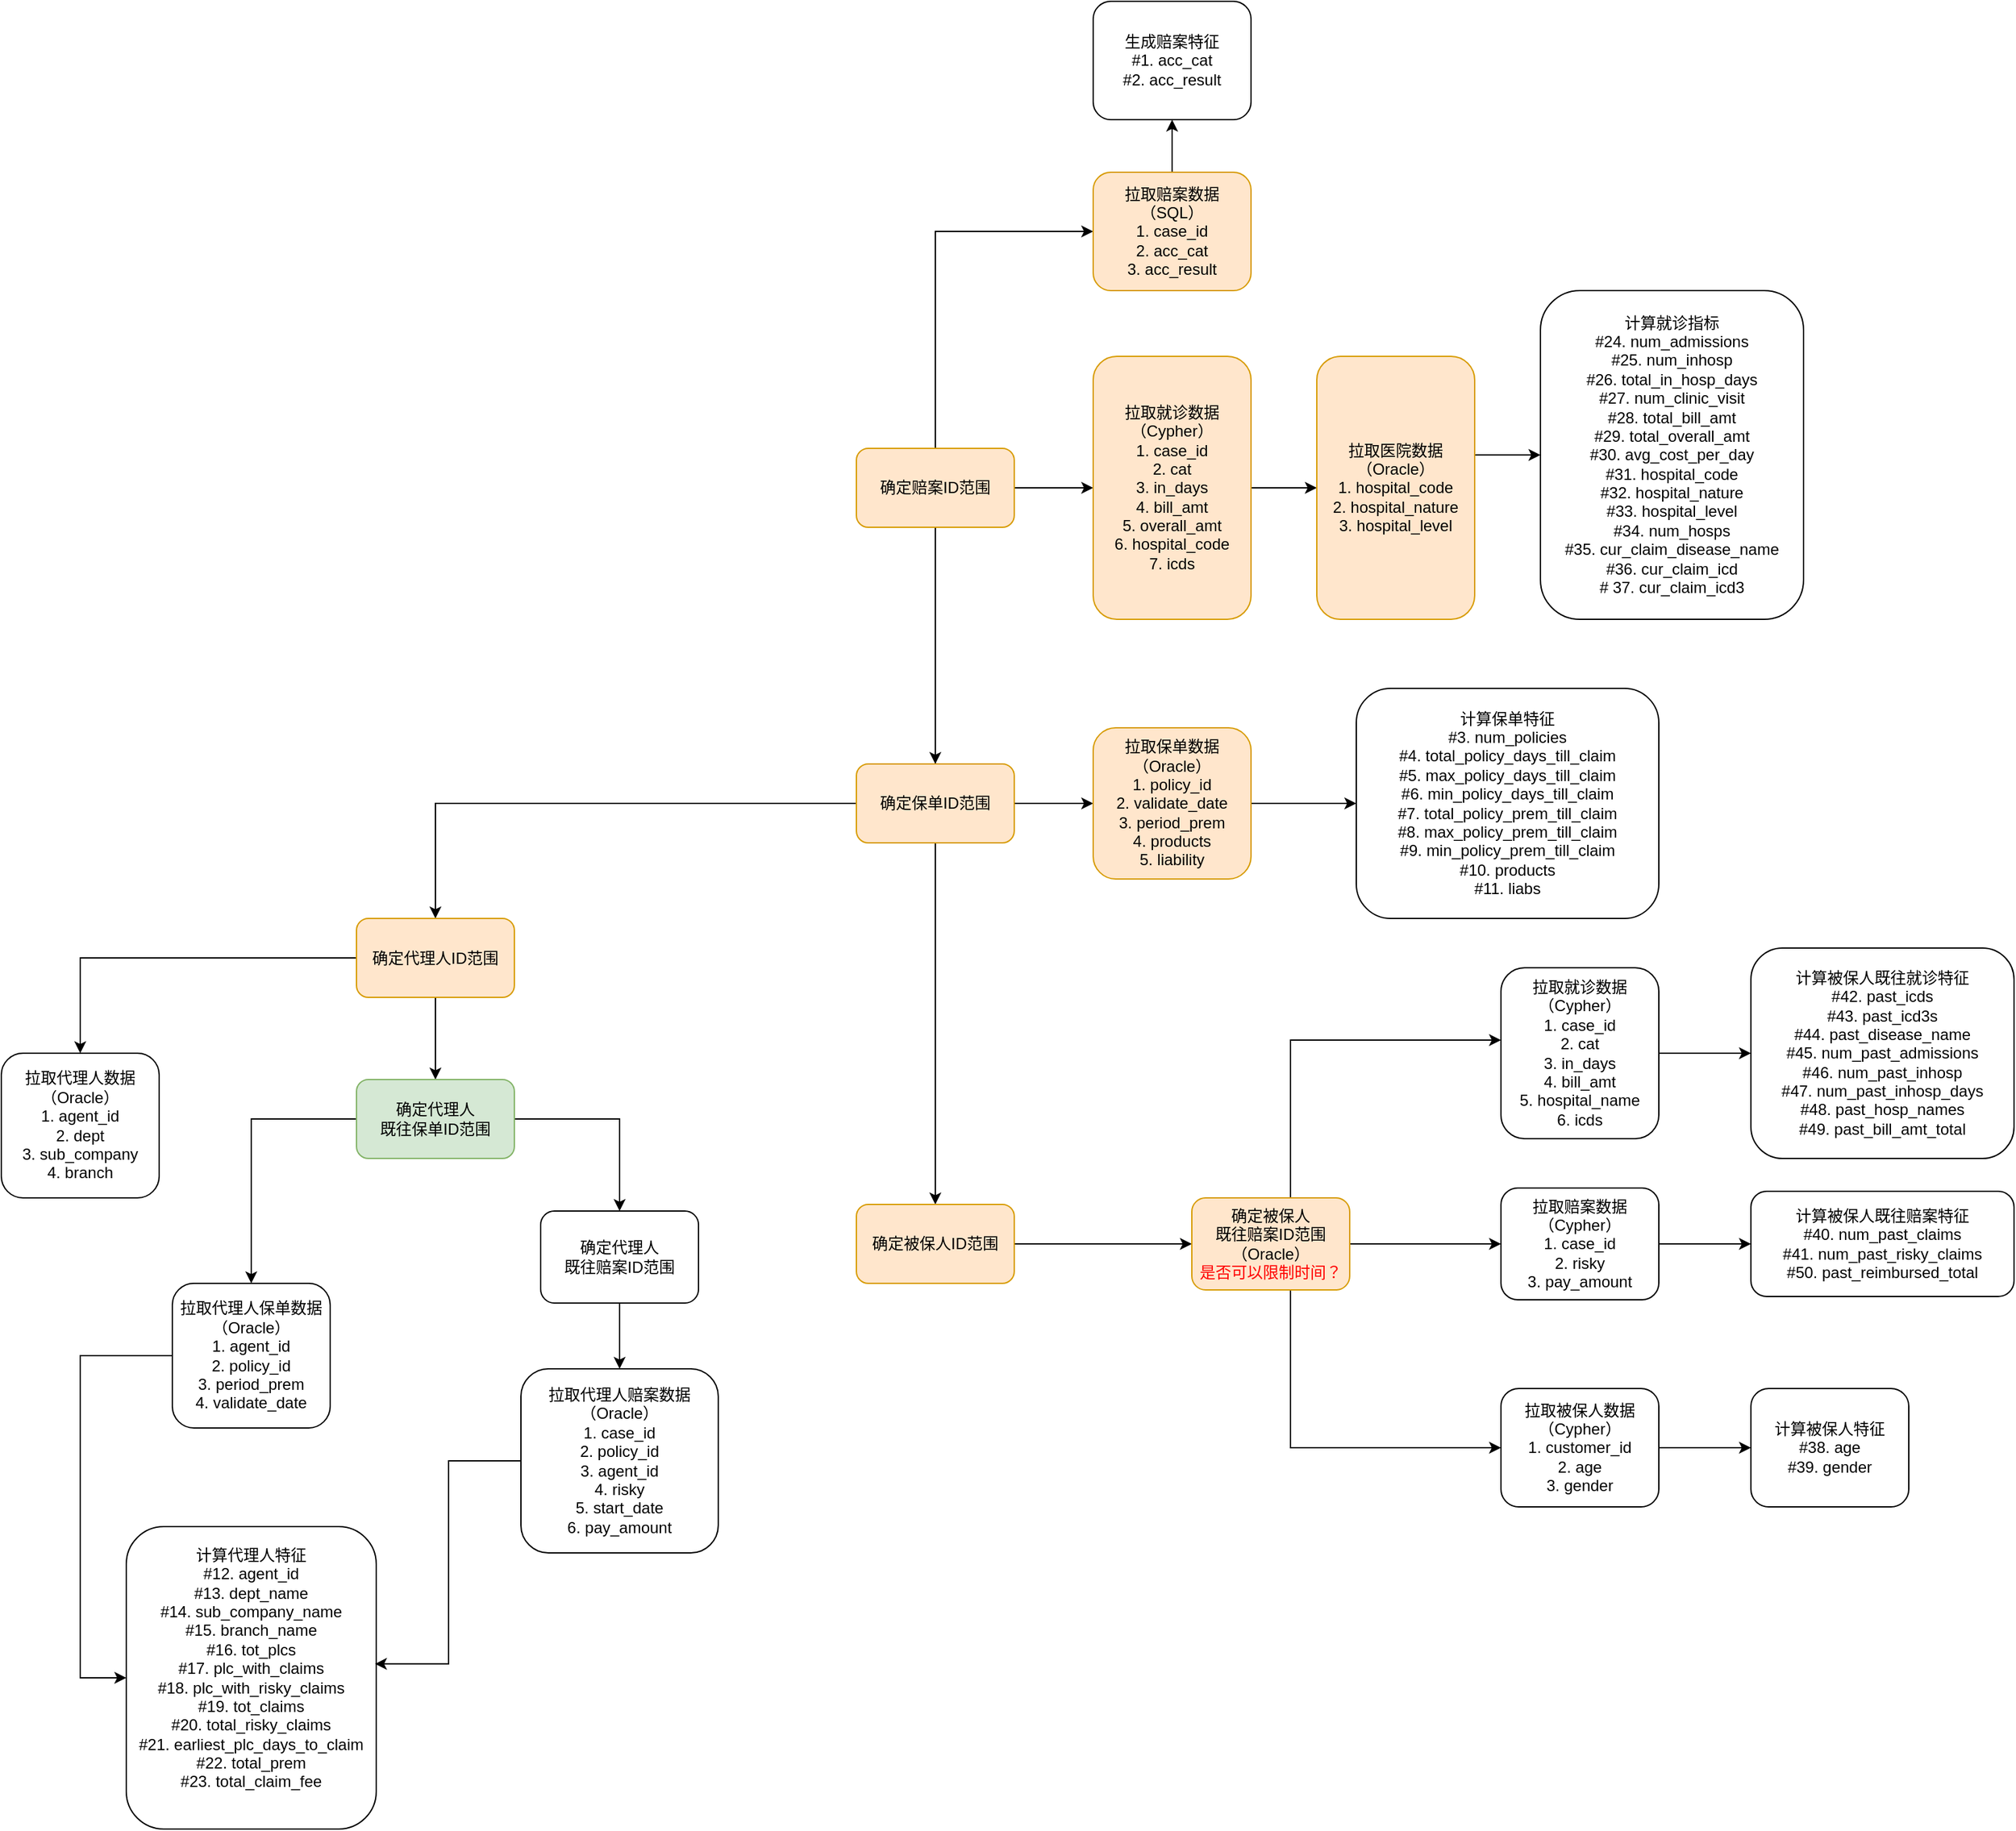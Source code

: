 <mxfile version="22.1.4" type="github">
  <diagram name="Page-1" id="rm4v-YoGuUnyeOTgBEOt">
    <mxGraphModel dx="2924" dy="2250" grid="1" gridSize="10" guides="1" tooltips="1" connect="1" arrows="1" fold="1" page="1" pageScale="1" pageWidth="850" pageHeight="1100" math="0" shadow="0">
      <root>
        <mxCell id="0" />
        <mxCell id="1" parent="0" />
        <mxCell id="TaLjiCh3qOxt_VTophUh-52" style="edgeStyle=orthogonalEdgeStyle;rounded=0;orthogonalLoop=1;jettySize=auto;html=1;entryX=0.5;entryY=0;entryDx=0;entryDy=0;" edge="1" parent="1" source="TaLjiCh3qOxt_VTophUh-44" target="TaLjiCh3qOxt_VTophUh-49">
          <mxGeometry relative="1" as="geometry" />
        </mxCell>
        <mxCell id="TaLjiCh3qOxt_VTophUh-74" style="edgeStyle=orthogonalEdgeStyle;rounded=0;orthogonalLoop=1;jettySize=auto;html=1;entryX=0;entryY=0.5;entryDx=0;entryDy=0;" edge="1" parent="1" source="TaLjiCh3qOxt_VTophUh-44" target="TaLjiCh3qOxt_VTophUh-71">
          <mxGeometry relative="1" as="geometry" />
        </mxCell>
        <mxCell id="TaLjiCh3qOxt_VTophUh-77" style="edgeStyle=orthogonalEdgeStyle;rounded=0;orthogonalLoop=1;jettySize=auto;html=1;entryX=0;entryY=0.5;entryDx=0;entryDy=0;" edge="1" parent="1" source="TaLjiCh3qOxt_VTophUh-44" target="TaLjiCh3qOxt_VTophUh-55">
          <mxGeometry relative="1" as="geometry">
            <Array as="points">
              <mxPoint x="170" y="-95" />
            </Array>
          </mxGeometry>
        </mxCell>
        <mxCell id="TaLjiCh3qOxt_VTophUh-120" style="edgeStyle=orthogonalEdgeStyle;rounded=0;orthogonalLoop=1;jettySize=auto;html=1;" edge="1" parent="1" source="TaLjiCh3qOxt_VTophUh-44" target="TaLjiCh3qOxt_VTophUh-50">
          <mxGeometry relative="1" as="geometry">
            <Array as="points">
              <mxPoint x="170" y="340" />
              <mxPoint x="-210" y="340" />
            </Array>
          </mxGeometry>
        </mxCell>
        <mxCell id="TaLjiCh3qOxt_VTophUh-44" value="确定赔案ID范围" style="rounded=1;whiteSpace=wrap;html=1;fillColor=#ffe6cc;strokeColor=#d79b00;" vertex="1" parent="1">
          <mxGeometry x="110" y="70" width="120" height="60" as="geometry" />
        </mxCell>
        <mxCell id="TaLjiCh3qOxt_VTophUh-58" style="edgeStyle=orthogonalEdgeStyle;rounded=0;orthogonalLoop=1;jettySize=auto;html=1;" edge="1" parent="1" source="TaLjiCh3qOxt_VTophUh-49" target="TaLjiCh3qOxt_VTophUh-57">
          <mxGeometry relative="1" as="geometry" />
        </mxCell>
        <mxCell id="TaLjiCh3qOxt_VTophUh-122" style="edgeStyle=orthogonalEdgeStyle;rounded=0;orthogonalLoop=1;jettySize=auto;html=1;" edge="1" parent="1" source="TaLjiCh3qOxt_VTophUh-49" target="TaLjiCh3qOxt_VTophUh-51">
          <mxGeometry relative="1" as="geometry" />
        </mxCell>
        <mxCell id="TaLjiCh3qOxt_VTophUh-49" value="确定保单ID范围" style="rounded=1;whiteSpace=wrap;html=1;fillColor=#ffe6cc;strokeColor=#d79b00;" vertex="1" parent="1">
          <mxGeometry x="110" y="310" width="120" height="60" as="geometry" />
        </mxCell>
        <mxCell id="TaLjiCh3qOxt_VTophUh-105" style="edgeStyle=orthogonalEdgeStyle;rounded=0;orthogonalLoop=1;jettySize=auto;html=1;" edge="1" parent="1" source="TaLjiCh3qOxt_VTophUh-50" target="TaLjiCh3qOxt_VTophUh-104">
          <mxGeometry relative="1" as="geometry" />
        </mxCell>
        <mxCell id="TaLjiCh3qOxt_VTophUh-109" style="edgeStyle=orthogonalEdgeStyle;rounded=0;orthogonalLoop=1;jettySize=auto;html=1;entryX=0.5;entryY=0;entryDx=0;entryDy=0;" edge="1" parent="1" source="TaLjiCh3qOxt_VTophUh-50" target="TaLjiCh3qOxt_VTophUh-108">
          <mxGeometry relative="1" as="geometry" />
        </mxCell>
        <mxCell id="TaLjiCh3qOxt_VTophUh-50" value="确定代理人ID范围" style="rounded=1;whiteSpace=wrap;html=1;fillColor=#ffe6cc;strokeColor=#d79b00;" vertex="1" parent="1">
          <mxGeometry x="-270" y="427.5" width="120" height="60" as="geometry" />
        </mxCell>
        <mxCell id="TaLjiCh3qOxt_VTophUh-86" style="edgeStyle=orthogonalEdgeStyle;rounded=0;orthogonalLoop=1;jettySize=auto;html=1;" edge="1" parent="1" source="TaLjiCh3qOxt_VTophUh-51" target="TaLjiCh3qOxt_VTophUh-85">
          <mxGeometry relative="1" as="geometry" />
        </mxCell>
        <mxCell id="TaLjiCh3qOxt_VTophUh-51" value="确定被保人ID范围" style="rounded=1;whiteSpace=wrap;html=1;fillColor=#ffe6cc;strokeColor=#d79b00;" vertex="1" parent="1">
          <mxGeometry x="110" y="645" width="120" height="60" as="geometry" />
        </mxCell>
        <mxCell id="TaLjiCh3qOxt_VTophUh-76" style="edgeStyle=orthogonalEdgeStyle;rounded=0;orthogonalLoop=1;jettySize=auto;html=1;" edge="1" parent="1" source="TaLjiCh3qOxt_VTophUh-55" target="TaLjiCh3qOxt_VTophUh-75">
          <mxGeometry relative="1" as="geometry" />
        </mxCell>
        <mxCell id="TaLjiCh3qOxt_VTophUh-55" value="拉取赔案数据（SQL）&lt;br&gt;1. case_id&lt;br&gt;2. acc_cat&lt;br&gt;3. acc_result" style="whiteSpace=wrap;html=1;rounded=1;fillColor=#ffe6cc;strokeColor=#d79b00;" vertex="1" parent="1">
          <mxGeometry x="290" y="-140" width="120" height="90" as="geometry" />
        </mxCell>
        <mxCell id="TaLjiCh3qOxt_VTophUh-64" value="" style="edgeStyle=orthogonalEdgeStyle;rounded=0;orthogonalLoop=1;jettySize=auto;html=1;" edge="1" parent="1" source="TaLjiCh3qOxt_VTophUh-57" target="TaLjiCh3qOxt_VTophUh-63">
          <mxGeometry relative="1" as="geometry" />
        </mxCell>
        <mxCell id="TaLjiCh3qOxt_VTophUh-57" value="拉取保单数据&lt;br&gt;（Oracle）&lt;br&gt;1. policy_id&lt;br&gt;2. validate_date&lt;br&gt;3. period_prem&lt;br&gt;4. products&lt;br&gt;5. liability" style="whiteSpace=wrap;html=1;rounded=1;fillColor=#ffe6cc;strokeColor=#d79b00;" vertex="1" parent="1">
          <mxGeometry x="290" y="282.5" width="120" height="115" as="geometry" />
        </mxCell>
        <mxCell id="TaLjiCh3qOxt_VTophUh-63" value="计算保单特征&lt;br&gt;#3.&amp;nbsp;num_policies&lt;br&gt;&lt;span class=&quot;lark-record-clipboard&quot; data-lark-record-format=&quot;docx/text&quot; data-lark-record-data=&quot;{&amp;quot;rootId&amp;quot;:&amp;quot;JuH0dbXKDorcfQx0ftecNapXn7f&amp;quot;,&amp;quot;text&amp;quot;:{&amp;quot;initialAttributedTexts&amp;quot;:{&amp;quot;text&amp;quot;:{&amp;quot;0&amp;quot;:&amp;quot;num_policies&amp;quot;},&amp;quot;attribs&amp;quot;:{&amp;quot;0&amp;quot;:&amp;quot;*0+c&amp;quot;}},&amp;quot;apool&amp;quot;:{&amp;quot;numToAttrib&amp;quot;:{&amp;quot;0&amp;quot;:[&amp;quot;author&amp;quot;,&amp;quot;7229941313783775233&amp;quot;]},&amp;quot;nextNum&amp;quot;:1}},&amp;quot;type&amp;quot;:&amp;quot;text&amp;quot;,&amp;quot;referenceRecordMap&amp;quot;:{},&amp;quot;extra&amp;quot;:{&amp;quot;mention_page_title&amp;quot;:{},&amp;quot;external_mention_url&amp;quot;:{}},&amp;quot;isKeepQuoteContainer&amp;quot;:false,&amp;quot;isFromCode&amp;quot;:false,&amp;quot;selection&amp;quot;:[{&amp;quot;id&amp;quot;:294,&amp;quot;type&amp;quot;:&amp;quot;text&amp;quot;,&amp;quot;selection&amp;quot;:{&amp;quot;start&amp;quot;:0,&amp;quot;end&amp;quot;:12},&amp;quot;recordId&amp;quot;:&amp;quot;EMTtd7FsLo3EsnxnFz1cBPLFnIh&amp;quot;}],&amp;quot;payloadMap&amp;quot;:{},&amp;quot;isCut&amp;quot;:false}&quot;&gt;#4.&amp;nbsp;total_policy_days_till_claim&lt;br&gt;&lt;/span&gt;&lt;span class=&quot;lark-record-clipboard&quot; data-lark-record-format=&quot;docx/text&quot; data-lark-record-data=&quot;{&amp;quot;rootId&amp;quot;:&amp;quot;JuH0dbXKDorcfQx0ftecNapXn7f&amp;quot;,&amp;quot;text&amp;quot;:{&amp;quot;initialAttributedTexts&amp;quot;:{&amp;quot;text&amp;quot;:{&amp;quot;0&amp;quot;:&amp;quot;total_policy_days_till_claim&amp;quot;},&amp;quot;attribs&amp;quot;:{&amp;quot;0&amp;quot;:&amp;quot;*0+s&amp;quot;}},&amp;quot;apool&amp;quot;:{&amp;quot;numToAttrib&amp;quot;:{&amp;quot;0&amp;quot;:[&amp;quot;author&amp;quot;,&amp;quot;7229941313783775233&amp;quot;]},&amp;quot;nextNum&amp;quot;:1}},&amp;quot;type&amp;quot;:&amp;quot;text&amp;quot;,&amp;quot;referenceRecordMap&amp;quot;:{},&amp;quot;extra&amp;quot;:{&amp;quot;mention_page_title&amp;quot;:{},&amp;quot;external_mention_url&amp;quot;:{}},&amp;quot;isKeepQuoteContainer&amp;quot;:false,&amp;quot;isFromCode&amp;quot;:false,&amp;quot;selection&amp;quot;:[{&amp;quot;id&amp;quot;:319,&amp;quot;type&amp;quot;:&amp;quot;text&amp;quot;,&amp;quot;selection&amp;quot;:{&amp;quot;start&amp;quot;:0,&amp;quot;end&amp;quot;:28},&amp;quot;recordId&amp;quot;:&amp;quot;EgVEd3fJyoxy3KxAksqcvWGKnqe&amp;quot;}],&amp;quot;payloadMap&amp;quot;:{},&amp;quot;isCut&amp;quot;:false}&quot;&gt;#5.&amp;nbsp;max_policy_days_till_claim&lt;br&gt;&lt;/span&gt;&lt;span class=&quot;lark-record-clipboard&quot; data-lark-record-format=&quot;docx/text&quot; data-lark-record-data=&quot;{&amp;quot;rootId&amp;quot;:&amp;quot;JuH0dbXKDorcfQx0ftecNapXn7f&amp;quot;,&amp;quot;text&amp;quot;:{&amp;quot;initialAttributedTexts&amp;quot;:{&amp;quot;text&amp;quot;:{&amp;quot;0&amp;quot;:&amp;quot;max_policy_days_till_claim&amp;quot;},&amp;quot;attribs&amp;quot;:{&amp;quot;0&amp;quot;:&amp;quot;*0+q&amp;quot;}},&amp;quot;apool&amp;quot;:{&amp;quot;numToAttrib&amp;quot;:{&amp;quot;0&amp;quot;:[&amp;quot;author&amp;quot;,&amp;quot;7229941313783775233&amp;quot;]},&amp;quot;nextNum&amp;quot;:1}},&amp;quot;type&amp;quot;:&amp;quot;text&amp;quot;,&amp;quot;referenceRecordMap&amp;quot;:{},&amp;quot;extra&amp;quot;:{&amp;quot;mention_page_title&amp;quot;:{},&amp;quot;external_mention_url&amp;quot;:{}},&amp;quot;isKeepQuoteContainer&amp;quot;:false,&amp;quot;isFromCode&amp;quot;:false,&amp;quot;selection&amp;quot;:[{&amp;quot;id&amp;quot;:406,&amp;quot;type&amp;quot;:&amp;quot;text&amp;quot;,&amp;quot;selection&amp;quot;:{&amp;quot;start&amp;quot;:0,&amp;quot;end&amp;quot;:26},&amp;quot;recordId&amp;quot;:&amp;quot;IajNd2GAhoo4vGxZJmoctbpvnNc&amp;quot;}],&amp;quot;payloadMap&amp;quot;:{},&amp;quot;isCut&amp;quot;:false}&quot;&gt;#6.&amp;nbsp;min_policy_days_till_claim&lt;br&gt;#7.&amp;nbsp;total_policy_prem_till_claim&lt;br&gt;&lt;/span&gt;#8.&amp;nbsp;max_policy_prem_till_claim&lt;br&gt;&lt;span class=&quot;lark-record-clipboard&quot; data-lark-record-format=&quot;docx/text&quot; data-lark-record-data=&quot;{&amp;quot;rootId&amp;quot;:&amp;quot;JuH0dbXKDorcfQx0ftecNapXn7f&amp;quot;,&amp;quot;text&amp;quot;:{&amp;quot;initialAttributedTexts&amp;quot;:{&amp;quot;text&amp;quot;:{&amp;quot;0&amp;quot;:&amp;quot;max_policy_prem_till_claim&amp;quot;},&amp;quot;attribs&amp;quot;:{&amp;quot;0&amp;quot;:&amp;quot;*0+q&amp;quot;}},&amp;quot;apool&amp;quot;:{&amp;quot;numToAttrib&amp;quot;:{&amp;quot;0&amp;quot;:[&amp;quot;author&amp;quot;,&amp;quot;7229941313783775233&amp;quot;]},&amp;quot;nextNum&amp;quot;:1}},&amp;quot;type&amp;quot;:&amp;quot;text&amp;quot;,&amp;quot;referenceRecordMap&amp;quot;:{},&amp;quot;extra&amp;quot;:{&amp;quot;mention_page_title&amp;quot;:{},&amp;quot;external_mention_url&amp;quot;:{}},&amp;quot;isKeepQuoteContainer&amp;quot;:false,&amp;quot;isFromCode&amp;quot;:false,&amp;quot;selection&amp;quot;:[{&amp;quot;id&amp;quot;:442,&amp;quot;type&amp;quot;:&amp;quot;text&amp;quot;,&amp;quot;selection&amp;quot;:{&amp;quot;start&amp;quot;:0,&amp;quot;end&amp;quot;:26},&amp;quot;recordId&amp;quot;:&amp;quot;Dwq8d8mCioSbF7xQGVPcE1iFnKb&amp;quot;}],&amp;quot;payloadMap&amp;quot;:{},&amp;quot;isCut&amp;quot;:false}&quot;&gt;#9.&amp;nbsp;min_policy_prem_till_claim&lt;br&gt;&lt;/span&gt;&lt;span class=&quot;lark-record-clipboard&quot; data-lark-record-format=&quot;docx/text&quot; data-lark-record-data=&quot;{&amp;quot;rootId&amp;quot;:&amp;quot;JuH0dbXKDorcfQx0ftecNapXn7f&amp;quot;,&amp;quot;text&amp;quot;:{&amp;quot;initialAttributedTexts&amp;quot;:{&amp;quot;text&amp;quot;:{&amp;quot;0&amp;quot;:&amp;quot;min_policy_prem_till_claim&amp;quot;},&amp;quot;attribs&amp;quot;:{&amp;quot;0&amp;quot;:&amp;quot;*0+q&amp;quot;}},&amp;quot;apool&amp;quot;:{&amp;quot;numToAttrib&amp;quot;:{&amp;quot;0&amp;quot;:[&amp;quot;author&amp;quot;,&amp;quot;7229941313783775233&amp;quot;]},&amp;quot;nextNum&amp;quot;:1}},&amp;quot;type&amp;quot;:&amp;quot;text&amp;quot;,&amp;quot;referenceRecordMap&amp;quot;:{},&amp;quot;extra&amp;quot;:{&amp;quot;mention_page_title&amp;quot;:{},&amp;quot;external_mention_url&amp;quot;:{}},&amp;quot;isKeepQuoteContainer&amp;quot;:false,&amp;quot;isFromCode&amp;quot;:false,&amp;quot;selection&amp;quot;:[{&amp;quot;id&amp;quot;:447,&amp;quot;type&amp;quot;:&amp;quot;text&amp;quot;,&amp;quot;selection&amp;quot;:{&amp;quot;start&amp;quot;:0,&amp;quot;end&amp;quot;:26},&amp;quot;recordId&amp;quot;:&amp;quot;ELA2dQexkoaqtmxBiNncL6hznVb&amp;quot;}],&amp;quot;payloadMap&amp;quot;:{},&amp;quot;isCut&amp;quot;:false}&quot;&gt;#10.&amp;nbsp;products&lt;br&gt;&lt;/span&gt;&lt;span class=&quot;lark-record-clipboard&quot; data-lark-record-format=&quot;docx/text&quot; data-lark-record-data=&quot;{&amp;quot;rootId&amp;quot;:&amp;quot;JuH0dbXKDorcfQx0ftecNapXn7f&amp;quot;,&amp;quot;text&amp;quot;:{&amp;quot;initialAttributedTexts&amp;quot;:{&amp;quot;text&amp;quot;:{&amp;quot;0&amp;quot;:&amp;quot;products&amp;quot;},&amp;quot;attribs&amp;quot;:{&amp;quot;0&amp;quot;:&amp;quot;*0+8&amp;quot;}},&amp;quot;apool&amp;quot;:{&amp;quot;numToAttrib&amp;quot;:{&amp;quot;0&amp;quot;:[&amp;quot;author&amp;quot;,&amp;quot;7229941313783775233&amp;quot;]},&amp;quot;nextNum&amp;quot;:1}},&amp;quot;type&amp;quot;:&amp;quot;text&amp;quot;,&amp;quot;referenceRecordMap&amp;quot;:{},&amp;quot;extra&amp;quot;:{&amp;quot;mention_page_title&amp;quot;:{},&amp;quot;external_mention_url&amp;quot;:{}},&amp;quot;isKeepQuoteContainer&amp;quot;:false,&amp;quot;isFromCode&amp;quot;:false,&amp;quot;selection&amp;quot;:[{&amp;quot;id&amp;quot;:508,&amp;quot;type&amp;quot;:&amp;quot;text&amp;quot;,&amp;quot;selection&amp;quot;:{&amp;quot;start&amp;quot;:0,&amp;quot;end&amp;quot;:8},&amp;quot;recordId&amp;quot;:&amp;quot;PbeDd3Bp1oEQmLxcWBpc8lWJnSg&amp;quot;}],&amp;quot;payloadMap&amp;quot;:{},&amp;quot;isCut&amp;quot;:false}&quot;&gt;#11.&amp;nbsp;liabs&lt;/span&gt;&lt;span class=&quot;lark-record-clipboard&quot; data-lark-record-format=&quot;docx/text&quot; data-lark-record-data=&quot;{&amp;quot;rootId&amp;quot;:&amp;quot;JuH0dbXKDorcfQx0ftecNapXn7f&amp;quot;,&amp;quot;text&amp;quot;:{&amp;quot;initialAttributedTexts&amp;quot;:{&amp;quot;text&amp;quot;:{&amp;quot;0&amp;quot;:&amp;quot;liabs&amp;quot;},&amp;quot;attribs&amp;quot;:{&amp;quot;0&amp;quot;:&amp;quot;*0+5&amp;quot;}},&amp;quot;apool&amp;quot;:{&amp;quot;numToAttrib&amp;quot;:{&amp;quot;0&amp;quot;:[&amp;quot;author&amp;quot;,&amp;quot;7229941313783775233&amp;quot;]},&amp;quot;nextNum&amp;quot;:1}},&amp;quot;type&amp;quot;:&amp;quot;text&amp;quot;,&amp;quot;referenceRecordMap&amp;quot;:{},&amp;quot;extra&amp;quot;:{&amp;quot;mention_page_title&amp;quot;:{},&amp;quot;external_mention_url&amp;quot;:{}},&amp;quot;isKeepQuoteContainer&amp;quot;:false,&amp;quot;isFromCode&amp;quot;:false,&amp;quot;selection&amp;quot;:[{&amp;quot;id&amp;quot;:789,&amp;quot;type&amp;quot;:&amp;quot;text&amp;quot;,&amp;quot;selection&amp;quot;:{&amp;quot;start&amp;quot;:0,&amp;quot;end&amp;quot;:5},&amp;quot;recordId&amp;quot;:&amp;quot;YJ95d71r0oNhi6xiTtjcpY9inQh&amp;quot;}],&amp;quot;payloadMap&amp;quot;:{},&amp;quot;isCut&amp;quot;:false}&quot;&gt;&lt;/span&gt;" style="whiteSpace=wrap;html=1;rounded=1;" vertex="1" parent="1">
          <mxGeometry x="490" y="252.5" width="230" height="175" as="geometry" />
        </mxCell>
        <mxCell id="TaLjiCh3qOxt_VTophUh-80" style="edgeStyle=orthogonalEdgeStyle;rounded=0;orthogonalLoop=1;jettySize=auto;html=1;entryX=0;entryY=0.5;entryDx=0;entryDy=0;" edge="1" parent="1" source="TaLjiCh3qOxt_VTophUh-71" target="TaLjiCh3qOxt_VTophUh-79">
          <mxGeometry relative="1" as="geometry" />
        </mxCell>
        <mxCell id="TaLjiCh3qOxt_VTophUh-71" value="拉取就诊数据&lt;br&gt;（Cypher）&lt;br&gt;1. case_id&lt;br&gt;2. cat&lt;br&gt;3. in_days&lt;br&gt;4. bill_amt&lt;br&gt;5. overall_amt&lt;br&gt;6. hospital_code&lt;br&gt;7. icds" style="whiteSpace=wrap;html=1;rounded=1;fillColor=#ffe6cc;strokeColor=#d79b00;" vertex="1" parent="1">
          <mxGeometry x="290" width="120" height="200" as="geometry" />
        </mxCell>
        <mxCell id="TaLjiCh3qOxt_VTophUh-75" value="生成赔案特征&lt;br&gt;#1. acc_cat&lt;br&gt;#2. acc_result" style="whiteSpace=wrap;html=1;rounded=1;" vertex="1" parent="1">
          <mxGeometry x="290" y="-270" width="120" height="90" as="geometry" />
        </mxCell>
        <mxCell id="TaLjiCh3qOxt_VTophUh-78" value="计算就诊指标&lt;br&gt;#24. num_admissions&lt;br&gt;#25.&amp;nbsp;num_inhosp&lt;br&gt;#26.&amp;nbsp;total_in_hosp_days&lt;br&gt;&lt;span class=&quot;lark-record-clipboard&quot; data-lark-record-format=&quot;docx/text&quot; data-lark-record-data=&quot;{&amp;quot;rootId&amp;quot;:&amp;quot;JuH0dbXKDorcfQx0ftecNapXn7f&amp;quot;,&amp;quot;text&amp;quot;:{&amp;quot;initialAttributedTexts&amp;quot;:{&amp;quot;text&amp;quot;:{&amp;quot;0&amp;quot;:&amp;quot;total_in_hosp_days&amp;quot;},&amp;quot;attribs&amp;quot;:{&amp;quot;0&amp;quot;:&amp;quot;*0+i&amp;quot;}},&amp;quot;apool&amp;quot;:{&amp;quot;numToAttrib&amp;quot;:{&amp;quot;0&amp;quot;:[&amp;quot;author&amp;quot;,&amp;quot;7229941313783775233&amp;quot;]},&amp;quot;nextNum&amp;quot;:1}},&amp;quot;type&amp;quot;:&amp;quot;text&amp;quot;,&amp;quot;referenceRecordMap&amp;quot;:{},&amp;quot;extra&amp;quot;:{&amp;quot;mention_page_title&amp;quot;:{},&amp;quot;external_mention_url&amp;quot;:{}},&amp;quot;isKeepQuoteContainer&amp;quot;:false,&amp;quot;isFromCode&amp;quot;:false,&amp;quot;selection&amp;quot;:[{&amp;quot;id&amp;quot;:1042,&amp;quot;type&amp;quot;:&amp;quot;text&amp;quot;,&amp;quot;selection&amp;quot;:{&amp;quot;start&amp;quot;:0,&amp;quot;end&amp;quot;:18},&amp;quot;recordId&amp;quot;:&amp;quot;NjemdxBx4odlRmxPZQtc3OZ7nkI&amp;quot;}],&amp;quot;payloadMap&amp;quot;:{},&amp;quot;isCut&amp;quot;:false}&quot;&gt;&lt;/span&gt;#27.&amp;nbsp;num_clinic_visit&lt;br&gt;&lt;span class=&quot;lark-record-clipboard&quot; data-lark-record-format=&quot;docx/text&quot; data-lark-record-data=&quot;{&amp;quot;rootId&amp;quot;:&amp;quot;JuH0dbXKDorcfQx0ftecNapXn7f&amp;quot;,&amp;quot;text&amp;quot;:{&amp;quot;initialAttributedTexts&amp;quot;:{&amp;quot;text&amp;quot;:{&amp;quot;0&amp;quot;:&amp;quot;num_clinic_visit&amp;quot;},&amp;quot;attribs&amp;quot;:{&amp;quot;0&amp;quot;:&amp;quot;*0+g&amp;quot;}},&amp;quot;apool&amp;quot;:{&amp;quot;numToAttrib&amp;quot;:{&amp;quot;0&amp;quot;:[&amp;quot;author&amp;quot;,&amp;quot;7229941313783775233&amp;quot;]},&amp;quot;nextNum&amp;quot;:1}},&amp;quot;type&amp;quot;:&amp;quot;text&amp;quot;,&amp;quot;referenceRecordMap&amp;quot;:{},&amp;quot;extra&amp;quot;:{&amp;quot;mention_page_title&amp;quot;:{},&amp;quot;external_mention_url&amp;quot;:{}},&amp;quot;isKeepQuoteContainer&amp;quot;:false,&amp;quot;isFromCode&amp;quot;:false,&amp;quot;selection&amp;quot;:[{&amp;quot;id&amp;quot;:1025,&amp;quot;type&amp;quot;:&amp;quot;text&amp;quot;,&amp;quot;selection&amp;quot;:{&amp;quot;start&amp;quot;:0,&amp;quot;end&amp;quot;:16},&amp;quot;recordId&amp;quot;:&amp;quot;GyXYdImeZo9HLtxAgxRcDdfhnJR&amp;quot;}],&amp;quot;payloadMap&amp;quot;:{},&amp;quot;isCut&amp;quot;:false}&quot;&gt;#28.&amp;nbsp;total_bill_amt&lt;br&gt;&lt;/span&gt;&lt;span class=&quot;lark-record-clipboard&quot; data-lark-record-format=&quot;docx/text&quot; data-lark-record-data=&quot;{&amp;quot;rootId&amp;quot;:&amp;quot;JuH0dbXKDorcfQx0ftecNapXn7f&amp;quot;,&amp;quot;text&amp;quot;:{&amp;quot;initialAttributedTexts&amp;quot;:{&amp;quot;text&amp;quot;:{&amp;quot;0&amp;quot;:&amp;quot;total_bill_amt&amp;quot;},&amp;quot;attribs&amp;quot;:{&amp;quot;0&amp;quot;:&amp;quot;*0+e&amp;quot;}},&amp;quot;apool&amp;quot;:{&amp;quot;numToAttrib&amp;quot;:{&amp;quot;0&amp;quot;:[&amp;quot;author&amp;quot;,&amp;quot;7229941313783775233&amp;quot;]},&amp;quot;nextNum&amp;quot;:1}},&amp;quot;type&amp;quot;:&amp;quot;text&amp;quot;,&amp;quot;referenceRecordMap&amp;quot;:{},&amp;quot;extra&amp;quot;:{&amp;quot;mention_page_title&amp;quot;:{},&amp;quot;external_mention_url&amp;quot;:{}},&amp;quot;isKeepQuoteContainer&amp;quot;:false,&amp;quot;isFromCode&amp;quot;:false,&amp;quot;selection&amp;quot;:[{&amp;quot;id&amp;quot;:938,&amp;quot;type&amp;quot;:&amp;quot;text&amp;quot;,&amp;quot;selection&amp;quot;:{&amp;quot;start&amp;quot;:0,&amp;quot;end&amp;quot;:14},&amp;quot;recordId&amp;quot;:&amp;quot;RtrmdOxbtoQRkZxrf4FcQpGgnzb&amp;quot;}],&amp;quot;payloadMap&amp;quot;:{},&amp;quot;isCut&amp;quot;:false}&quot;&gt;#29.&amp;nbsp;total_overall_amt&lt;br&gt;&lt;/span&gt;&lt;span class=&quot;lark-record-clipboard&quot; data-lark-record-format=&quot;docx/text&quot; data-lark-record-data=&quot;{&amp;quot;rootId&amp;quot;:&amp;quot;JuH0dbXKDorcfQx0ftecNapXn7f&amp;quot;,&amp;quot;text&amp;quot;:{&amp;quot;initialAttributedTexts&amp;quot;:{&amp;quot;text&amp;quot;:{&amp;quot;0&amp;quot;:&amp;quot;total_overall_amt&amp;quot;},&amp;quot;attribs&amp;quot;:{&amp;quot;0&amp;quot;:&amp;quot;*0+h&amp;quot;}},&amp;quot;apool&amp;quot;:{&amp;quot;numToAttrib&amp;quot;:{&amp;quot;0&amp;quot;:[&amp;quot;author&amp;quot;,&amp;quot;7229941313783775233&amp;quot;]},&amp;quot;nextNum&amp;quot;:1}},&amp;quot;type&amp;quot;:&amp;quot;text&amp;quot;,&amp;quot;referenceRecordMap&amp;quot;:{},&amp;quot;extra&amp;quot;:{&amp;quot;mention_page_title&amp;quot;:{},&amp;quot;external_mention_url&amp;quot;:{}},&amp;quot;isKeepQuoteContainer&amp;quot;:false,&amp;quot;isFromCode&amp;quot;:false,&amp;quot;selection&amp;quot;:[{&amp;quot;id&amp;quot;:943,&amp;quot;type&amp;quot;:&amp;quot;text&amp;quot;,&amp;quot;selection&amp;quot;:{&amp;quot;start&amp;quot;:0,&amp;quot;end&amp;quot;:17},&amp;quot;recordId&amp;quot;:&amp;quot;R6Gud4OJZoFb93xR7VxcJ8cEnRc&amp;quot;}],&amp;quot;payloadMap&amp;quot;:{},&amp;quot;isCut&amp;quot;:false}&quot;&gt;#30.&amp;nbsp;avg_cost_per_day&lt;br&gt;#31.&amp;nbsp;hospital_code&lt;br&gt;&lt;span class=&quot;lark-record-clipboard&quot; data-lark-record-format=&quot;docx/text&quot; data-lark-record-data=&quot;{&amp;quot;rootId&amp;quot;:&amp;quot;JuH0dbXKDorcfQx0ftecNapXn7f&amp;quot;,&amp;quot;text&amp;quot;:{&amp;quot;initialAttributedTexts&amp;quot;:{&amp;quot;text&amp;quot;:{&amp;quot;0&amp;quot;:&amp;quot;hospital_code&amp;quot;},&amp;quot;attribs&amp;quot;:{&amp;quot;0&amp;quot;:&amp;quot;*0+d&amp;quot;}},&amp;quot;apool&amp;quot;:{&amp;quot;numToAttrib&amp;quot;:{&amp;quot;0&amp;quot;:[&amp;quot;author&amp;quot;,&amp;quot;7229941313783775233&amp;quot;]},&amp;quot;nextNum&amp;quot;:1}},&amp;quot;type&amp;quot;:&amp;quot;text&amp;quot;,&amp;quot;referenceRecordMap&amp;quot;:{},&amp;quot;extra&amp;quot;:{&amp;quot;mention_page_title&amp;quot;:{},&amp;quot;external_mention_url&amp;quot;:{}},&amp;quot;isKeepQuoteContainer&amp;quot;:false,&amp;quot;isFromCode&amp;quot;:false,&amp;quot;selection&amp;quot;:[{&amp;quot;id&amp;quot;:142,&amp;quot;type&amp;quot;:&amp;quot;text&amp;quot;,&amp;quot;selection&amp;quot;:{&amp;quot;start&amp;quot;:0,&amp;quot;end&amp;quot;:13},&amp;quot;recordId&amp;quot;:&amp;quot;XSqFdWt9Hov30WxheWycv4T5nkd&amp;quot;}],&amp;quot;payloadMap&amp;quot;:{},&amp;quot;isCut&amp;quot;:false}&quot;&gt;&lt;/span&gt;&lt;/span&gt;&lt;span class=&quot;lark-record-clipboard&quot; data-lark-record-format=&quot;docx/text&quot; data-lark-record-data=&quot;{&amp;quot;rootId&amp;quot;:&amp;quot;JuH0dbXKDorcfQx0ftecNapXn7f&amp;quot;,&amp;quot;text&amp;quot;:{&amp;quot;initialAttributedTexts&amp;quot;:{&amp;quot;text&amp;quot;:{&amp;quot;0&amp;quot;:&amp;quot;avg_cost_per_day&amp;quot;},&amp;quot;attribs&amp;quot;:{&amp;quot;0&amp;quot;:&amp;quot;*0+g&amp;quot;}},&amp;quot;apool&amp;quot;:{&amp;quot;numToAttrib&amp;quot;:{&amp;quot;0&amp;quot;:[&amp;quot;author&amp;quot;,&amp;quot;7229941313783775233&amp;quot;]},&amp;quot;nextNum&amp;quot;:1}},&amp;quot;type&amp;quot;:&amp;quot;text&amp;quot;,&amp;quot;referenceRecordMap&amp;quot;:{},&amp;quot;extra&amp;quot;:{&amp;quot;mention_page_title&amp;quot;:{},&amp;quot;external_mention_url&amp;quot;:{}},&amp;quot;isKeepQuoteContainer&amp;quot;:false,&amp;quot;isFromCode&amp;quot;:false,&amp;quot;selection&amp;quot;:[{&amp;quot;id&amp;quot;:1047,&amp;quot;type&amp;quot;:&amp;quot;text&amp;quot;,&amp;quot;selection&amp;quot;:{&amp;quot;start&amp;quot;:0,&amp;quot;end&amp;quot;:16},&amp;quot;recordId&amp;quot;:&amp;quot;FaFtdruKPoXUrsxmNTUcYr6Znod&amp;quot;}],&amp;quot;payloadMap&amp;quot;:{},&amp;quot;isCut&amp;quot;:false}&quot;&gt;#32.&amp;nbsp;hospital_nature&lt;br&gt;&lt;/span&gt;&lt;span class=&quot;lark-record-clipboard&quot; data-lark-record-format=&quot;docx/text&quot; data-lark-record-data=&quot;{&amp;quot;rootId&amp;quot;:&amp;quot;JuH0dbXKDorcfQx0ftecNapXn7f&amp;quot;,&amp;quot;text&amp;quot;:{&amp;quot;initialAttributedTexts&amp;quot;:{&amp;quot;text&amp;quot;:{&amp;quot;0&amp;quot;:&amp;quot;hospital_nature&amp;quot;},&amp;quot;attribs&amp;quot;:{&amp;quot;0&amp;quot;:&amp;quot;*0+f&amp;quot;}},&amp;quot;apool&amp;quot;:{&amp;quot;numToAttrib&amp;quot;:{&amp;quot;0&amp;quot;:[&amp;quot;author&amp;quot;,&amp;quot;7229941313783775233&amp;quot;]},&amp;quot;nextNum&amp;quot;:1}},&amp;quot;type&amp;quot;:&amp;quot;text&amp;quot;,&amp;quot;referenceRecordMap&amp;quot;:{},&amp;quot;extra&amp;quot;:{&amp;quot;mention_page_title&amp;quot;:{},&amp;quot;external_mention_url&amp;quot;:{}},&amp;quot;isKeepQuoteContainer&amp;quot;:false,&amp;quot;isFromCode&amp;quot;:false,&amp;quot;selection&amp;quot;:[{&amp;quot;id&amp;quot;:143,&amp;quot;type&amp;quot;:&amp;quot;text&amp;quot;,&amp;quot;selection&amp;quot;:{&amp;quot;start&amp;quot;:0,&amp;quot;end&amp;quot;:15},&amp;quot;recordId&amp;quot;:&amp;quot;FULgdelZloKpcLxqYB5cg8Jlnnf&amp;quot;}],&amp;quot;payloadMap&amp;quot;:{},&amp;quot;isCut&amp;quot;:false}&quot;&gt;#33.&amp;nbsp;hospital_level&lt;br&gt;&lt;/span&gt;&lt;span class=&quot;lark-record-clipboard&quot; data-lark-record-format=&quot;docx/text&quot; data-lark-record-data=&quot;{&amp;quot;rootId&amp;quot;:&amp;quot;JuH0dbXKDorcfQx0ftecNapXn7f&amp;quot;,&amp;quot;text&amp;quot;:{&amp;quot;initialAttributedTexts&amp;quot;:{&amp;quot;text&amp;quot;:{&amp;quot;0&amp;quot;:&amp;quot;hospital_level&amp;quot;},&amp;quot;attribs&amp;quot;:{&amp;quot;0&amp;quot;:&amp;quot;*0+e&amp;quot;}},&amp;quot;apool&amp;quot;:{&amp;quot;numToAttrib&amp;quot;:{&amp;quot;0&amp;quot;:[&amp;quot;author&amp;quot;,&amp;quot;7229941313783775233&amp;quot;]},&amp;quot;nextNum&amp;quot;:1}},&amp;quot;type&amp;quot;:&amp;quot;text&amp;quot;,&amp;quot;referenceRecordMap&amp;quot;:{},&amp;quot;extra&amp;quot;:{&amp;quot;mention_page_title&amp;quot;:{},&amp;quot;external_mention_url&amp;quot;:{}},&amp;quot;isKeepQuoteContainer&amp;quot;:false,&amp;quot;isFromCode&amp;quot;:false,&amp;quot;selection&amp;quot;:[{&amp;quot;id&amp;quot;:144,&amp;quot;type&amp;quot;:&amp;quot;text&amp;quot;,&amp;quot;selection&amp;quot;:{&amp;quot;start&amp;quot;:0,&amp;quot;end&amp;quot;:14},&amp;quot;recordId&amp;quot;:&amp;quot;ND1PdzbQOoMImUxv9cPcP2eLnGd&amp;quot;}],&amp;quot;payloadMap&amp;quot;:{},&amp;quot;isCut&amp;quot;:false}&quot;&gt;#34.&amp;nbsp;num_hosps&lt;br&gt;#35.&amp;nbsp;cur_claim_disease_name&lt;br&gt;&lt;span class=&quot;lark-record-clipboard&quot; data-lark-record-format=&quot;docx/text&quot; data-lark-record-data=&quot;{&amp;quot;rootId&amp;quot;:&amp;quot;JuH0dbXKDorcfQx0ftecNapXn7f&amp;quot;,&amp;quot;text&amp;quot;:{&amp;quot;initialAttributedTexts&amp;quot;:{&amp;quot;text&amp;quot;:{&amp;quot;0&amp;quot;:&amp;quot;cur_claim_disease_name&amp;quot;},&amp;quot;attribs&amp;quot;:{&amp;quot;0&amp;quot;:&amp;quot;*0+m&amp;quot;}},&amp;quot;apool&amp;quot;:{&amp;quot;numToAttrib&amp;quot;:{&amp;quot;0&amp;quot;:[&amp;quot;author&amp;quot;,&amp;quot;7229941313783775233&amp;quot;]},&amp;quot;nextNum&amp;quot;:1}},&amp;quot;type&amp;quot;:&amp;quot;text&amp;quot;,&amp;quot;referenceRecordMap&amp;quot;:{},&amp;quot;extra&amp;quot;:{&amp;quot;mention_page_title&amp;quot;:{},&amp;quot;external_mention_url&amp;quot;:{}},&amp;quot;isKeepQuoteContainer&amp;quot;:false,&amp;quot;isFromCode&amp;quot;:false,&amp;quot;selection&amp;quot;:[{&amp;quot;id&amp;quot;:167,&amp;quot;type&amp;quot;:&amp;quot;text&amp;quot;,&amp;quot;selection&amp;quot;:{&amp;quot;start&amp;quot;:0,&amp;quot;end&amp;quot;:22},&amp;quot;recordId&amp;quot;:&amp;quot;B2Rpdk47toJ9plx5VY2c0LBbnec&amp;quot;}],&amp;quot;payloadMap&amp;quot;:{},&amp;quot;isCut&amp;quot;:false}&quot;&gt;&lt;/span&gt;&lt;/span&gt;&lt;span class=&quot;lark-record-clipboard&quot; data-lark-record-format=&quot;docx/text&quot; data-lark-record-data=&quot;{&amp;quot;rootId&amp;quot;:&amp;quot;JuH0dbXKDorcfQx0ftecNapXn7f&amp;quot;,&amp;quot;text&amp;quot;:{&amp;quot;initialAttributedTexts&amp;quot;:{&amp;quot;text&amp;quot;:{&amp;quot;0&amp;quot;:&amp;quot;num_hosps&amp;quot;},&amp;quot;attribs&amp;quot;:{&amp;quot;0&amp;quot;:&amp;quot;*0+9&amp;quot;}},&amp;quot;apool&amp;quot;:{&amp;quot;numToAttrib&amp;quot;:{&amp;quot;0&amp;quot;:[&amp;quot;author&amp;quot;,&amp;quot;7229941313783775233&amp;quot;]},&amp;quot;nextNum&amp;quot;:1}},&amp;quot;type&amp;quot;:&amp;quot;text&amp;quot;,&amp;quot;referenceRecordMap&amp;quot;:{},&amp;quot;extra&amp;quot;:{&amp;quot;mention_page_title&amp;quot;:{},&amp;quot;external_mention_url&amp;quot;:{}},&amp;quot;isKeepQuoteContainer&amp;quot;:false,&amp;quot;isFromCode&amp;quot;:false,&amp;quot;selection&amp;quot;:[{&amp;quot;id&amp;quot;:203,&amp;quot;type&amp;quot;:&amp;quot;text&amp;quot;,&amp;quot;selection&amp;quot;:{&amp;quot;start&amp;quot;:0,&amp;quot;end&amp;quot;:9},&amp;quot;recordId&amp;quot;:&amp;quot;RYiFdeiaZoHlQrxSyc5caqqenyf&amp;quot;}],&amp;quot;payloadMap&amp;quot;:{},&amp;quot;isCut&amp;quot;:false}&quot;&gt;#36.&amp;nbsp;cur_claim_icd&lt;br&gt;&lt;/span&gt;&lt;span class=&quot;lark-record-clipboard&quot; data-lark-record-format=&quot;docx/text&quot; data-lark-record-data=&quot;{&amp;quot;rootId&amp;quot;:&amp;quot;JuH0dbXKDorcfQx0ftecNapXn7f&amp;quot;,&amp;quot;text&amp;quot;:{&amp;quot;initialAttributedTexts&amp;quot;:{&amp;quot;text&amp;quot;:{&amp;quot;0&amp;quot;:&amp;quot;cur_claim_icd&amp;quot;},&amp;quot;attribs&amp;quot;:{&amp;quot;0&amp;quot;:&amp;quot;*0+d&amp;quot;}},&amp;quot;apool&amp;quot;:{&amp;quot;numToAttrib&amp;quot;:{&amp;quot;0&amp;quot;:[&amp;quot;author&amp;quot;,&amp;quot;7229941313783775233&amp;quot;]},&amp;quot;nextNum&amp;quot;:1}},&amp;quot;type&amp;quot;:&amp;quot;text&amp;quot;,&amp;quot;referenceRecordMap&amp;quot;:{},&amp;quot;extra&amp;quot;:{&amp;quot;mention_page_title&amp;quot;:{},&amp;quot;external_mention_url&amp;quot;:{}},&amp;quot;isKeepQuoteContainer&amp;quot;:false,&amp;quot;isFromCode&amp;quot;:false,&amp;quot;selection&amp;quot;:[{&amp;quot;id&amp;quot;:177,&amp;quot;type&amp;quot;:&amp;quot;text&amp;quot;,&amp;quot;selection&amp;quot;:{&amp;quot;start&amp;quot;:0,&amp;quot;end&amp;quot;:13},&amp;quot;recordId&amp;quot;:&amp;quot;Mtm9dLw4joVWEOxhsfLcW6fVnue&amp;quot;}],&amp;quot;payloadMap&amp;quot;:{},&amp;quot;isCut&amp;quot;:false}&quot;&gt;# 37.&amp;nbsp;cur_claim_icd3&lt;br&gt;&lt;/span&gt;&lt;span class=&quot;lark-record-clipboard&quot; data-lark-record-format=&quot;docx/text&quot; data-lark-record-data=&quot;{&amp;quot;rootId&amp;quot;:&amp;quot;JuH0dbXKDorcfQx0ftecNapXn7f&amp;quot;,&amp;quot;text&amp;quot;:{&amp;quot;initialAttributedTexts&amp;quot;:{&amp;quot;text&amp;quot;:{&amp;quot;0&amp;quot;:&amp;quot;cur_claim_icd3&amp;quot;},&amp;quot;attribs&amp;quot;:{&amp;quot;0&amp;quot;:&amp;quot;*0+e&amp;quot;}},&amp;quot;apool&amp;quot;:{&amp;quot;numToAttrib&amp;quot;:{&amp;quot;0&amp;quot;:[&amp;quot;author&amp;quot;,&amp;quot;7229941313783775233&amp;quot;]},&amp;quot;nextNum&amp;quot;:1}},&amp;quot;type&amp;quot;:&amp;quot;text&amp;quot;,&amp;quot;referenceRecordMap&amp;quot;:{},&amp;quot;extra&amp;quot;:{&amp;quot;mention_page_title&amp;quot;:{},&amp;quot;external_mention_url&amp;quot;:{}},&amp;quot;isKeepQuoteContainer&amp;quot;:false,&amp;quot;isFromCode&amp;quot;:false,&amp;quot;selection&amp;quot;:[{&amp;quot;id&amp;quot;:187,&amp;quot;type&amp;quot;:&amp;quot;text&amp;quot;,&amp;quot;selection&amp;quot;:{&amp;quot;start&amp;quot;:0,&amp;quot;end&amp;quot;:14},&amp;quot;recordId&amp;quot;:&amp;quot;YdY4djjc6ownUsxtjaYcM14Rn7p&amp;quot;}],&amp;quot;payloadMap&amp;quot;:{},&amp;quot;isCut&amp;quot;:false}&quot;&gt;&lt;/span&gt;" style="whiteSpace=wrap;html=1;rounded=1;" vertex="1" parent="1">
          <mxGeometry x="630" y="-50" width="200" height="250" as="geometry" />
        </mxCell>
        <mxCell id="TaLjiCh3qOxt_VTophUh-81" style="edgeStyle=orthogonalEdgeStyle;rounded=0;orthogonalLoop=1;jettySize=auto;html=1;entryX=0;entryY=0.5;entryDx=0;entryDy=0;" edge="1" parent="1" source="TaLjiCh3qOxt_VTophUh-79" target="TaLjiCh3qOxt_VTophUh-78">
          <mxGeometry relative="1" as="geometry">
            <Array as="points">
              <mxPoint x="590" y="75" />
              <mxPoint x="590" y="75" />
            </Array>
          </mxGeometry>
        </mxCell>
        <mxCell id="TaLjiCh3qOxt_VTophUh-79" value="拉取医院数据&lt;br&gt;（Oracle）&lt;br&gt;1. hospital_code&lt;br&gt;2. hospital_nature&lt;br&gt;3. hospital_level" style="whiteSpace=wrap;html=1;rounded=1;fillColor=#ffe6cc;strokeColor=#d79b00;" vertex="1" parent="1">
          <mxGeometry x="460" width="120" height="200" as="geometry" />
        </mxCell>
        <mxCell id="TaLjiCh3qOxt_VTophUh-89" style="edgeStyle=orthogonalEdgeStyle;rounded=0;orthogonalLoop=1;jettySize=auto;html=1;" edge="1" parent="1" source="TaLjiCh3qOxt_VTophUh-85" target="TaLjiCh3qOxt_VTophUh-88">
          <mxGeometry relative="1" as="geometry">
            <Array as="points">
              <mxPoint x="440" y="520" />
            </Array>
          </mxGeometry>
        </mxCell>
        <mxCell id="TaLjiCh3qOxt_VTophUh-94" style="edgeStyle=orthogonalEdgeStyle;rounded=0;orthogonalLoop=1;jettySize=auto;html=1;" edge="1" parent="1" source="TaLjiCh3qOxt_VTophUh-85" target="TaLjiCh3qOxt_VTophUh-90">
          <mxGeometry relative="1" as="geometry" />
        </mxCell>
        <mxCell id="TaLjiCh3qOxt_VTophUh-95" style="edgeStyle=orthogonalEdgeStyle;rounded=0;orthogonalLoop=1;jettySize=auto;html=1;entryX=0;entryY=0.5;entryDx=0;entryDy=0;" edge="1" parent="1" source="TaLjiCh3qOxt_VTophUh-85" target="TaLjiCh3qOxt_VTophUh-91">
          <mxGeometry relative="1" as="geometry">
            <Array as="points">
              <mxPoint x="440" y="830" />
            </Array>
          </mxGeometry>
        </mxCell>
        <mxCell id="TaLjiCh3qOxt_VTophUh-85" value="确定被保人&lt;br&gt;既往赔案ID范围&lt;br&gt;（Oracle）&lt;br&gt;&lt;font color=&quot;#ff0000&quot;&gt;是否可以限制时间？&lt;/font&gt;" style="rounded=1;whiteSpace=wrap;html=1;fillColor=#ffe6cc;strokeColor=#d79b00;" vertex="1" parent="1">
          <mxGeometry x="365" y="640" width="120" height="70" as="geometry" />
        </mxCell>
        <mxCell id="TaLjiCh3qOxt_VTophUh-98" style="edgeStyle=orthogonalEdgeStyle;rounded=0;orthogonalLoop=1;jettySize=auto;html=1;" edge="1" parent="1" source="TaLjiCh3qOxt_VTophUh-88" target="TaLjiCh3qOxt_VTophUh-97">
          <mxGeometry relative="1" as="geometry" />
        </mxCell>
        <mxCell id="TaLjiCh3qOxt_VTophUh-88" value="拉取就诊数据&lt;br&gt;（Cypher）&lt;br&gt;1. case_id&lt;br&gt;2. cat&lt;br&gt;3. in_days&lt;br&gt;4. bill_amt&lt;br&gt;5. hospital_name&lt;br&gt;6. icds" style="whiteSpace=wrap;html=1;rounded=1;" vertex="1" parent="1">
          <mxGeometry x="600" y="465" width="120" height="130" as="geometry" />
        </mxCell>
        <mxCell id="TaLjiCh3qOxt_VTophUh-100" style="edgeStyle=orthogonalEdgeStyle;rounded=0;orthogonalLoop=1;jettySize=auto;html=1;" edge="1" parent="1" source="TaLjiCh3qOxt_VTophUh-90" target="TaLjiCh3qOxt_VTophUh-99">
          <mxGeometry relative="1" as="geometry" />
        </mxCell>
        <mxCell id="TaLjiCh3qOxt_VTophUh-90" value="拉取赔案数据&lt;br&gt;（Cypher）&lt;br&gt;1. case_id&lt;br&gt;2. risky&lt;br&gt;3. pay_amount" style="rounded=1;whiteSpace=wrap;html=1;" vertex="1" parent="1">
          <mxGeometry x="600" y="632.5" width="120" height="85" as="geometry" />
        </mxCell>
        <mxCell id="TaLjiCh3qOxt_VTophUh-102" style="edgeStyle=orthogonalEdgeStyle;rounded=0;orthogonalLoop=1;jettySize=auto;html=1;" edge="1" parent="1" source="TaLjiCh3qOxt_VTophUh-91" target="TaLjiCh3qOxt_VTophUh-101">
          <mxGeometry relative="1" as="geometry" />
        </mxCell>
        <mxCell id="TaLjiCh3qOxt_VTophUh-91" value="拉取被保人数据&lt;br&gt;（Cypher）&lt;br&gt;1. customer_id&lt;br&gt;2. age&lt;br&gt;3. gender" style="rounded=1;whiteSpace=wrap;html=1;" vertex="1" parent="1">
          <mxGeometry x="600" y="785" width="120" height="90" as="geometry" />
        </mxCell>
        <mxCell id="TaLjiCh3qOxt_VTophUh-97" value="计算被保人既往就诊特征&lt;br&gt;#42.&amp;nbsp;past_icds&lt;br&gt;#43.&amp;nbsp;past_icd3s&lt;br&gt;&lt;span class=&quot;lark-record-clipboard&quot; data-lark-record-format=&quot;docx/text&quot; data-lark-record-data=&quot;{&amp;quot;rootId&amp;quot;:&amp;quot;JuH0dbXKDorcfQx0ftecNapXn7f&amp;quot;,&amp;quot;text&amp;quot;:{&amp;quot;initialAttributedTexts&amp;quot;:{&amp;quot;text&amp;quot;:{&amp;quot;0&amp;quot;:&amp;quot;past_icd3s&amp;quot;},&amp;quot;attribs&amp;quot;:{&amp;quot;0&amp;quot;:&amp;quot;*0+a&amp;quot;}},&amp;quot;apool&amp;quot;:{&amp;quot;numToAttrib&amp;quot;:{&amp;quot;0&amp;quot;:[&amp;quot;author&amp;quot;,&amp;quot;7229941313783775233&amp;quot;]},&amp;quot;nextNum&amp;quot;:1}},&amp;quot;type&amp;quot;:&amp;quot;text&amp;quot;,&amp;quot;referenceRecordMap&amp;quot;:{},&amp;quot;extra&amp;quot;:{&amp;quot;mention_page_title&amp;quot;:{},&amp;quot;external_mention_url&amp;quot;:{}},&amp;quot;isKeepQuoteContainer&amp;quot;:false,&amp;quot;isFromCode&amp;quot;:false,&amp;quot;selection&amp;quot;:[{&amp;quot;id&amp;quot;:1392,&amp;quot;type&amp;quot;:&amp;quot;text&amp;quot;,&amp;quot;selection&amp;quot;:{&amp;quot;start&amp;quot;:0,&amp;quot;end&amp;quot;:10},&amp;quot;recordId&amp;quot;:&amp;quot;RvjVdHtmgouqKlxSdWjcR5NXnxg&amp;quot;}],&amp;quot;payloadMap&amp;quot;:{},&amp;quot;isCut&amp;quot;:false}&quot;&gt;&lt;/span&gt;&lt;span class=&quot;lark-record-clipboard&quot; data-lark-record-format=&quot;docx/text&quot; data-lark-record-data=&quot;{&amp;quot;rootId&amp;quot;:&amp;quot;JuH0dbXKDorcfQx0ftecNapXn7f&amp;quot;,&amp;quot;text&amp;quot;:{&amp;quot;initialAttributedTexts&amp;quot;:{&amp;quot;text&amp;quot;:{&amp;quot;0&amp;quot;:&amp;quot;past_icds&amp;quot;},&amp;quot;attribs&amp;quot;:{&amp;quot;0&amp;quot;:&amp;quot;*0+9&amp;quot;}},&amp;quot;apool&amp;quot;:{&amp;quot;numToAttrib&amp;quot;:{&amp;quot;0&amp;quot;:[&amp;quot;author&amp;quot;,&amp;quot;7229941313783775233&amp;quot;]},&amp;quot;nextNum&amp;quot;:1}},&amp;quot;type&amp;quot;:&amp;quot;text&amp;quot;,&amp;quot;referenceRecordMap&amp;quot;:{},&amp;quot;extra&amp;quot;:{&amp;quot;mention_page_title&amp;quot;:{},&amp;quot;external_mention_url&amp;quot;:{}},&amp;quot;isKeepQuoteContainer&amp;quot;:false,&amp;quot;isFromCode&amp;quot;:false,&amp;quot;selection&amp;quot;:[{&amp;quot;id&amp;quot;:1380,&amp;quot;type&amp;quot;:&amp;quot;text&amp;quot;,&amp;quot;selection&amp;quot;:{&amp;quot;start&amp;quot;:0,&amp;quot;end&amp;quot;:9},&amp;quot;recordId&amp;quot;:&amp;quot;JKndd94Onoa1UVxHOv9cYnPjn0b&amp;quot;}],&amp;quot;payloadMap&amp;quot;:{},&amp;quot;isCut&amp;quot;:false}&quot;&gt;#44.&amp;nbsp;past_disease_name&lt;br&gt;&lt;/span&gt;&lt;span class=&quot;lark-record-clipboard&quot; data-lark-record-format=&quot;docx/text&quot; data-lark-record-data=&quot;{&amp;quot;rootId&amp;quot;:&amp;quot;JuH0dbXKDorcfQx0ftecNapXn7f&amp;quot;,&amp;quot;text&amp;quot;:{&amp;quot;initialAttributedTexts&amp;quot;:{&amp;quot;text&amp;quot;:{&amp;quot;0&amp;quot;:&amp;quot;past_disease_name&amp;quot;},&amp;quot;attribs&amp;quot;:{&amp;quot;0&amp;quot;:&amp;quot;*0+h&amp;quot;}},&amp;quot;apool&amp;quot;:{&amp;quot;numToAttrib&amp;quot;:{&amp;quot;0&amp;quot;:[&amp;quot;author&amp;quot;,&amp;quot;7229941313783775233&amp;quot;]},&amp;quot;nextNum&amp;quot;:1}},&amp;quot;type&amp;quot;:&amp;quot;text&amp;quot;,&amp;quot;referenceRecordMap&amp;quot;:{},&amp;quot;extra&amp;quot;:{&amp;quot;mention_page_title&amp;quot;:{},&amp;quot;external_mention_url&amp;quot;:{}},&amp;quot;isKeepQuoteContainer&amp;quot;:false,&amp;quot;isFromCode&amp;quot;:false,&amp;quot;selection&amp;quot;:[{&amp;quot;id&amp;quot;:1404,&amp;quot;type&amp;quot;:&amp;quot;text&amp;quot;,&amp;quot;selection&amp;quot;:{&amp;quot;start&amp;quot;:0,&amp;quot;end&amp;quot;:17},&amp;quot;recordId&amp;quot;:&amp;quot;T4pXdRBtyoQOf4x12NNcZUTDnYe&amp;quot;}],&amp;quot;payloadMap&amp;quot;:{},&amp;quot;isCut&amp;quot;:false}&quot;&gt;#45.&amp;nbsp;num_past_admissions&lt;br&gt;&lt;/span&gt;&lt;span class=&quot;lark-record-clipboard&quot; data-lark-record-format=&quot;docx/text&quot; data-lark-record-data=&quot;{&amp;quot;rootId&amp;quot;:&amp;quot;JuH0dbXKDorcfQx0ftecNapXn7f&amp;quot;,&amp;quot;text&amp;quot;:{&amp;quot;initialAttributedTexts&amp;quot;:{&amp;quot;text&amp;quot;:{&amp;quot;0&amp;quot;:&amp;quot;num_past_admissions&amp;quot;},&amp;quot;attribs&amp;quot;:{&amp;quot;0&amp;quot;:&amp;quot;*0+j&amp;quot;}},&amp;quot;apool&amp;quot;:{&amp;quot;numToAttrib&amp;quot;:{&amp;quot;0&amp;quot;:[&amp;quot;author&amp;quot;,&amp;quot;7229941313783775233&amp;quot;]},&amp;quot;nextNum&amp;quot;:1}},&amp;quot;type&amp;quot;:&amp;quot;text&amp;quot;,&amp;quot;referenceRecordMap&amp;quot;:{},&amp;quot;extra&amp;quot;:{&amp;quot;mention_page_title&amp;quot;:{},&amp;quot;external_mention_url&amp;quot;:{}},&amp;quot;isKeepQuoteContainer&amp;quot;:false,&amp;quot;isFromCode&amp;quot;:false,&amp;quot;selection&amp;quot;:[{&amp;quot;id&amp;quot;:1416,&amp;quot;type&amp;quot;:&amp;quot;text&amp;quot;,&amp;quot;selection&amp;quot;:{&amp;quot;start&amp;quot;:0,&amp;quot;end&amp;quot;:19},&amp;quot;recordId&amp;quot;:&amp;quot;DOMWdydHoogkEqxL7A2c6ae4nYc&amp;quot;}],&amp;quot;payloadMap&amp;quot;:{},&amp;quot;isCut&amp;quot;:false}&quot;&gt;#46.&amp;nbsp;num_past_inhosp&lt;br&gt;&lt;/span&gt;&lt;span class=&quot;lark-record-clipboard&quot; data-lark-record-format=&quot;docx/text&quot; data-lark-record-data=&quot;{&amp;quot;rootId&amp;quot;:&amp;quot;JuH0dbXKDorcfQx0ftecNapXn7f&amp;quot;,&amp;quot;text&amp;quot;:{&amp;quot;initialAttributedTexts&amp;quot;:{&amp;quot;text&amp;quot;:{&amp;quot;0&amp;quot;:&amp;quot;num_past_inhosp&amp;quot;},&amp;quot;attribs&amp;quot;:{&amp;quot;0&amp;quot;:&amp;quot;*0+f&amp;quot;}},&amp;quot;apool&amp;quot;:{&amp;quot;numToAttrib&amp;quot;:{&amp;quot;0&amp;quot;:[&amp;quot;author&amp;quot;,&amp;quot;7229941313783775233&amp;quot;]},&amp;quot;nextNum&amp;quot;:1}},&amp;quot;type&amp;quot;:&amp;quot;text&amp;quot;,&amp;quot;referenceRecordMap&amp;quot;:{},&amp;quot;extra&amp;quot;:{&amp;quot;mention_page_title&amp;quot;:{},&amp;quot;external_mention_url&amp;quot;:{}},&amp;quot;isKeepQuoteContainer&amp;quot;:false,&amp;quot;isFromCode&amp;quot;:false,&amp;quot;selection&amp;quot;:[{&amp;quot;id&amp;quot;:1428,&amp;quot;type&amp;quot;:&amp;quot;text&amp;quot;,&amp;quot;selection&amp;quot;:{&amp;quot;start&amp;quot;:0,&amp;quot;end&amp;quot;:15},&amp;quot;recordId&amp;quot;:&amp;quot;CkjBdoCF4o6lpMxC0Dlc1vXjnJ0&amp;quot;}],&amp;quot;payloadMap&amp;quot;:{},&amp;quot;isCut&amp;quot;:false}&quot;&gt;#47.&amp;nbsp;num_past_inhosp_days&lt;br&gt;#48.&amp;nbsp;past_hosp_names&lt;br&gt;#49.&amp;nbsp;past_bill_amt_total&lt;br&gt;&lt;span class=&quot;lark-record-clipboard&quot; data-lark-record-format=&quot;docx/text&quot; data-lark-record-data=&quot;{&amp;quot;rootId&amp;quot;:&amp;quot;JuH0dbXKDorcfQx0ftecNapXn7f&amp;quot;,&amp;quot;text&amp;quot;:{&amp;quot;initialAttributedTexts&amp;quot;:{&amp;quot;text&amp;quot;:{&amp;quot;0&amp;quot;:&amp;quot;past_bill_amt_total&amp;quot;},&amp;quot;attribs&amp;quot;:{&amp;quot;0&amp;quot;:&amp;quot;*0+j&amp;quot;}},&amp;quot;apool&amp;quot;:{&amp;quot;numToAttrib&amp;quot;:{&amp;quot;0&amp;quot;:[&amp;quot;author&amp;quot;,&amp;quot;7229941313783775233&amp;quot;]},&amp;quot;nextNum&amp;quot;:1}},&amp;quot;type&amp;quot;:&amp;quot;text&amp;quot;,&amp;quot;referenceRecordMap&amp;quot;:{},&amp;quot;extra&amp;quot;:{&amp;quot;mention_page_title&amp;quot;:{},&amp;quot;external_mention_url&amp;quot;:{}},&amp;quot;isKeepQuoteContainer&amp;quot;:false,&amp;quot;isFromCode&amp;quot;:false,&amp;quot;selection&amp;quot;:[{&amp;quot;id&amp;quot;:1464,&amp;quot;type&amp;quot;:&amp;quot;text&amp;quot;,&amp;quot;selection&amp;quot;:{&amp;quot;start&amp;quot;:0,&amp;quot;end&amp;quot;:19},&amp;quot;recordId&amp;quot;:&amp;quot;SW73d0DrkoOK0qxx33Ocm7l4n4d&amp;quot;}],&amp;quot;payloadMap&amp;quot;:{},&amp;quot;isCut&amp;quot;:false}&quot;&gt;&lt;/span&gt;&lt;span class=&quot;lark-record-clipboard&quot; data-lark-record-format=&quot;docx/text&quot; data-lark-record-data=&quot;{&amp;quot;rootId&amp;quot;:&amp;quot;JuH0dbXKDorcfQx0ftecNapXn7f&amp;quot;,&amp;quot;text&amp;quot;:{&amp;quot;initialAttributedTexts&amp;quot;:{&amp;quot;text&amp;quot;:{&amp;quot;0&amp;quot;:&amp;quot;past_hosp_names&amp;quot;},&amp;quot;attribs&amp;quot;:{&amp;quot;0&amp;quot;:&amp;quot;*0+f&amp;quot;}},&amp;quot;apool&amp;quot;:{&amp;quot;numToAttrib&amp;quot;:{&amp;quot;0&amp;quot;:[&amp;quot;author&amp;quot;,&amp;quot;7229941313783775233&amp;quot;]},&amp;quot;nextNum&amp;quot;:1}},&amp;quot;type&amp;quot;:&amp;quot;text&amp;quot;,&amp;quot;referenceRecordMap&amp;quot;:{},&amp;quot;extra&amp;quot;:{&amp;quot;mention_page_title&amp;quot;:{},&amp;quot;external_mention_url&amp;quot;:{}},&amp;quot;isKeepQuoteContainer&amp;quot;:false,&amp;quot;isFromCode&amp;quot;:false,&amp;quot;selection&amp;quot;:[{&amp;quot;id&amp;quot;:1452,&amp;quot;type&amp;quot;:&amp;quot;text&amp;quot;,&amp;quot;selection&amp;quot;:{&amp;quot;start&amp;quot;:0,&amp;quot;end&amp;quot;:15},&amp;quot;recordId&amp;quot;:&amp;quot;DM8VdaN5FoIgJbx23aacbxcenOb&amp;quot;}],&amp;quot;payloadMap&amp;quot;:{},&amp;quot;isCut&amp;quot;:false}&quot;&gt;&lt;/span&gt;&lt;span class=&quot;lark-record-clipboard&quot; data-lark-record-format=&quot;docx/text&quot; data-lark-record-data=&quot;{&amp;quot;rootId&amp;quot;:&amp;quot;JuH0dbXKDorcfQx0ftecNapXn7f&amp;quot;,&amp;quot;text&amp;quot;:{&amp;quot;initialAttributedTexts&amp;quot;:{&amp;quot;text&amp;quot;:{&amp;quot;0&amp;quot;:&amp;quot;num_past_inhosp_days&amp;quot;},&amp;quot;attribs&amp;quot;:{&amp;quot;0&amp;quot;:&amp;quot;*0+k&amp;quot;}},&amp;quot;apool&amp;quot;:{&amp;quot;numToAttrib&amp;quot;:{&amp;quot;0&amp;quot;:[&amp;quot;author&amp;quot;,&amp;quot;7229941313783775233&amp;quot;]},&amp;quot;nextNum&amp;quot;:1}},&amp;quot;type&amp;quot;:&amp;quot;text&amp;quot;,&amp;quot;referenceRecordMap&amp;quot;:{},&amp;quot;extra&amp;quot;:{&amp;quot;mention_page_title&amp;quot;:{},&amp;quot;external_mention_url&amp;quot;:{}},&amp;quot;isKeepQuoteContainer&amp;quot;:false,&amp;quot;isFromCode&amp;quot;:false,&amp;quot;selection&amp;quot;:[{&amp;quot;id&amp;quot;:1440,&amp;quot;type&amp;quot;:&amp;quot;text&amp;quot;,&amp;quot;selection&amp;quot;:{&amp;quot;start&amp;quot;:0,&amp;quot;end&amp;quot;:20},&amp;quot;recordId&amp;quot;:&amp;quot;YSTadxhKfohwErx51xicTzFXnRb&amp;quot;}],&amp;quot;payloadMap&amp;quot;:{},&amp;quot;isCut&amp;quot;:false}&quot;&gt;&lt;/span&gt;&lt;/span&gt;" style="whiteSpace=wrap;html=1;rounded=1;" vertex="1" parent="1">
          <mxGeometry x="790" y="450" width="200" height="160" as="geometry" />
        </mxCell>
        <mxCell id="TaLjiCh3qOxt_VTophUh-99" value="计算被保人既往赔案特征&lt;br&gt;&lt;span class=&quot;lark-record-clipboard&quot; data-lark-record-format=&quot;docx/text&quot; data-lark-record-data=&quot;{&amp;quot;rootId&amp;quot;:&amp;quot;JuH0dbXKDorcfQx0ftecNapXn7f&amp;quot;,&amp;quot;text&amp;quot;:{&amp;quot;initialAttributedTexts&amp;quot;:{&amp;quot;text&amp;quot;:{&amp;quot;0&amp;quot;:&amp;quot;num_past_inhosp&amp;quot;},&amp;quot;attribs&amp;quot;:{&amp;quot;0&amp;quot;:&amp;quot;*0+f&amp;quot;}},&amp;quot;apool&amp;quot;:{&amp;quot;numToAttrib&amp;quot;:{&amp;quot;0&amp;quot;:[&amp;quot;author&amp;quot;,&amp;quot;7229941313783775233&amp;quot;]},&amp;quot;nextNum&amp;quot;:1}},&amp;quot;type&amp;quot;:&amp;quot;text&amp;quot;,&amp;quot;referenceRecordMap&amp;quot;:{},&amp;quot;extra&amp;quot;:{&amp;quot;mention_page_title&amp;quot;:{},&amp;quot;external_mention_url&amp;quot;:{}},&amp;quot;isKeepQuoteContainer&amp;quot;:false,&amp;quot;isFromCode&amp;quot;:false,&amp;quot;selection&amp;quot;:[{&amp;quot;id&amp;quot;:1428,&amp;quot;type&amp;quot;:&amp;quot;text&amp;quot;,&amp;quot;selection&amp;quot;:{&amp;quot;start&amp;quot;:0,&amp;quot;end&amp;quot;:15},&amp;quot;recordId&amp;quot;:&amp;quot;CkjBdoCF4o6lpMxC0Dlc1vXjnJ0&amp;quot;}],&amp;quot;payloadMap&amp;quot;:{},&amp;quot;isCut&amp;quot;:false}&quot;&gt;#40. num_past_claims&lt;br&gt;#41.&amp;nbsp;num_past_risky_claims&lt;br&gt;#50.&amp;nbsp;past_reimbursed_total&lt;br&gt;&lt;span class=&quot;lark-record-clipboard&quot; data-lark-record-format=&quot;docx/text&quot; data-lark-record-data=&quot;{&amp;quot;rootId&amp;quot;:&amp;quot;JuH0dbXKDorcfQx0ftecNapXn7f&amp;quot;,&amp;quot;text&amp;quot;:{&amp;quot;initialAttributedTexts&amp;quot;:{&amp;quot;text&amp;quot;:{&amp;quot;0&amp;quot;:&amp;quot;past_reimbursed_total&amp;quot;},&amp;quot;attribs&amp;quot;:{&amp;quot;0&amp;quot;:&amp;quot;*0+l&amp;quot;}},&amp;quot;apool&amp;quot;:{&amp;quot;numToAttrib&amp;quot;:{&amp;quot;0&amp;quot;:[&amp;quot;author&amp;quot;,&amp;quot;7229941313783775233&amp;quot;]},&amp;quot;nextNum&amp;quot;:1}},&amp;quot;type&amp;quot;:&amp;quot;text&amp;quot;,&amp;quot;referenceRecordMap&amp;quot;:{},&amp;quot;extra&amp;quot;:{&amp;quot;mention_page_title&amp;quot;:{},&amp;quot;external_mention_url&amp;quot;:{}},&amp;quot;isKeepQuoteContainer&amp;quot;:false,&amp;quot;isFromCode&amp;quot;:false,&amp;quot;selection&amp;quot;:[{&amp;quot;id&amp;quot;:1476,&amp;quot;type&amp;quot;:&amp;quot;text&amp;quot;,&amp;quot;selection&amp;quot;:{&amp;quot;start&amp;quot;:0,&amp;quot;end&amp;quot;:21},&amp;quot;recordId&amp;quot;:&amp;quot;EIbmdH3dpo9hh7xpMsNc8expn9g&amp;quot;}],&amp;quot;payloadMap&amp;quot;:{},&amp;quot;isCut&amp;quot;:false}&quot;&gt;&lt;/span&gt;&lt;span class=&quot;lark-record-clipboard&quot; data-lark-record-format=&quot;docx/text&quot; data-lark-record-data=&quot;{&amp;quot;rootId&amp;quot;:&amp;quot;JuH0dbXKDorcfQx0ftecNapXn7f&amp;quot;,&amp;quot;text&amp;quot;:{&amp;quot;initialAttributedTexts&amp;quot;:{&amp;quot;text&amp;quot;:{&amp;quot;0&amp;quot;:&amp;quot;num_past_risky_claims&amp;quot;},&amp;quot;attribs&amp;quot;:{&amp;quot;0&amp;quot;:&amp;quot;*0+l&amp;quot;}},&amp;quot;apool&amp;quot;:{&amp;quot;numToAttrib&amp;quot;:{&amp;quot;0&amp;quot;:[&amp;quot;author&amp;quot;,&amp;quot;7229941313783775233&amp;quot;]},&amp;quot;nextNum&amp;quot;:1}},&amp;quot;type&amp;quot;:&amp;quot;text&amp;quot;,&amp;quot;referenceRecordMap&amp;quot;:{},&amp;quot;extra&amp;quot;:{&amp;quot;mention_page_title&amp;quot;:{},&amp;quot;external_mention_url&amp;quot;:{}},&amp;quot;isKeepQuoteContainer&amp;quot;:false,&amp;quot;isFromCode&amp;quot;:false,&amp;quot;selection&amp;quot;:[{&amp;quot;id&amp;quot;:1370,&amp;quot;type&amp;quot;:&amp;quot;text&amp;quot;,&amp;quot;selection&amp;quot;:{&amp;quot;start&amp;quot;:0,&amp;quot;end&amp;quot;:21},&amp;quot;recordId&amp;quot;:&amp;quot;Fp5bdYSE7o55AoxTU81cPhq0nqb&amp;quot;}],&amp;quot;payloadMap&amp;quot;:{},&amp;quot;isCut&amp;quot;:false}&quot;&gt;&lt;/span&gt;&lt;span class=&quot;lark-record-clipboard&quot; data-lark-record-format=&quot;docx/text&quot; data-lark-record-data=&quot;{&amp;quot;rootId&amp;quot;:&amp;quot;JuH0dbXKDorcfQx0ftecNapXn7f&amp;quot;,&amp;quot;text&amp;quot;:{&amp;quot;initialAttributedTexts&amp;quot;:{&amp;quot;text&amp;quot;:{&amp;quot;0&amp;quot;:&amp;quot;num_past_claims&amp;quot;},&amp;quot;attribs&amp;quot;:{&amp;quot;0&amp;quot;:&amp;quot;*0+f&amp;quot;}},&amp;quot;apool&amp;quot;:{&amp;quot;numToAttrib&amp;quot;:{&amp;quot;0&amp;quot;:[&amp;quot;author&amp;quot;,&amp;quot;7229941313783775233&amp;quot;]},&amp;quot;nextNum&amp;quot;:1}},&amp;quot;type&amp;quot;:&amp;quot;text&amp;quot;,&amp;quot;referenceRecordMap&amp;quot;:{},&amp;quot;extra&amp;quot;:{&amp;quot;mention_page_title&amp;quot;:{},&amp;quot;external_mention_url&amp;quot;:{}},&amp;quot;isKeepQuoteContainer&amp;quot;:false,&amp;quot;isFromCode&amp;quot;:false,&amp;quot;selection&amp;quot;:[{&amp;quot;id&amp;quot;:1365,&amp;quot;type&amp;quot;:&amp;quot;text&amp;quot;,&amp;quot;selection&amp;quot;:{&amp;quot;start&amp;quot;:0,&amp;quot;end&amp;quot;:15},&amp;quot;recordId&amp;quot;:&amp;quot;BhLGdeVwqotTN7xNnFdcJN2BnKW&amp;quot;}],&amp;quot;payloadMap&amp;quot;:{},&amp;quot;isCut&amp;quot;:false}&quot;&gt;&lt;/span&gt;&lt;span class=&quot;lark-record-clipboard&quot; data-lark-record-format=&quot;docx/text&quot; data-lark-record-data=&quot;{&amp;quot;rootId&amp;quot;:&amp;quot;JuH0dbXKDorcfQx0ftecNapXn7f&amp;quot;,&amp;quot;text&amp;quot;:{&amp;quot;initialAttributedTexts&amp;quot;:{&amp;quot;text&amp;quot;:{&amp;quot;0&amp;quot;:&amp;quot;past_bill_amt_total&amp;quot;},&amp;quot;attribs&amp;quot;:{&amp;quot;0&amp;quot;:&amp;quot;*0+j&amp;quot;}},&amp;quot;apool&amp;quot;:{&amp;quot;numToAttrib&amp;quot;:{&amp;quot;0&amp;quot;:[&amp;quot;author&amp;quot;,&amp;quot;7229941313783775233&amp;quot;]},&amp;quot;nextNum&amp;quot;:1}},&amp;quot;type&amp;quot;:&amp;quot;text&amp;quot;,&amp;quot;referenceRecordMap&amp;quot;:{},&amp;quot;extra&amp;quot;:{&amp;quot;mention_page_title&amp;quot;:{},&amp;quot;external_mention_url&amp;quot;:{}},&amp;quot;isKeepQuoteContainer&amp;quot;:false,&amp;quot;isFromCode&amp;quot;:false,&amp;quot;selection&amp;quot;:[{&amp;quot;id&amp;quot;:1464,&amp;quot;type&amp;quot;:&amp;quot;text&amp;quot;,&amp;quot;selection&amp;quot;:{&amp;quot;start&amp;quot;:0,&amp;quot;end&amp;quot;:19},&amp;quot;recordId&amp;quot;:&amp;quot;SW73d0DrkoOK0qxx33Ocm7l4n4d&amp;quot;}],&amp;quot;payloadMap&amp;quot;:{},&amp;quot;isCut&amp;quot;:false}&quot;&gt;&lt;/span&gt;&lt;span class=&quot;lark-record-clipboard&quot; data-lark-record-format=&quot;docx/text&quot; data-lark-record-data=&quot;{&amp;quot;rootId&amp;quot;:&amp;quot;JuH0dbXKDorcfQx0ftecNapXn7f&amp;quot;,&amp;quot;text&amp;quot;:{&amp;quot;initialAttributedTexts&amp;quot;:{&amp;quot;text&amp;quot;:{&amp;quot;0&amp;quot;:&amp;quot;past_hosp_names&amp;quot;},&amp;quot;attribs&amp;quot;:{&amp;quot;0&amp;quot;:&amp;quot;*0+f&amp;quot;}},&amp;quot;apool&amp;quot;:{&amp;quot;numToAttrib&amp;quot;:{&amp;quot;0&amp;quot;:[&amp;quot;author&amp;quot;,&amp;quot;7229941313783775233&amp;quot;]},&amp;quot;nextNum&amp;quot;:1}},&amp;quot;type&amp;quot;:&amp;quot;text&amp;quot;,&amp;quot;referenceRecordMap&amp;quot;:{},&amp;quot;extra&amp;quot;:{&amp;quot;mention_page_title&amp;quot;:{},&amp;quot;external_mention_url&amp;quot;:{}},&amp;quot;isKeepQuoteContainer&amp;quot;:false,&amp;quot;isFromCode&amp;quot;:false,&amp;quot;selection&amp;quot;:[{&amp;quot;id&amp;quot;:1452,&amp;quot;type&amp;quot;:&amp;quot;text&amp;quot;,&amp;quot;selection&amp;quot;:{&amp;quot;start&amp;quot;:0,&amp;quot;end&amp;quot;:15},&amp;quot;recordId&amp;quot;:&amp;quot;DM8VdaN5FoIgJbx23aacbxcenOb&amp;quot;}],&amp;quot;payloadMap&amp;quot;:{},&amp;quot;isCut&amp;quot;:false}&quot;&gt;&lt;/span&gt;&lt;span class=&quot;lark-record-clipboard&quot; data-lark-record-format=&quot;docx/text&quot; data-lark-record-data=&quot;{&amp;quot;rootId&amp;quot;:&amp;quot;JuH0dbXKDorcfQx0ftecNapXn7f&amp;quot;,&amp;quot;text&amp;quot;:{&amp;quot;initialAttributedTexts&amp;quot;:{&amp;quot;text&amp;quot;:{&amp;quot;0&amp;quot;:&amp;quot;num_past_inhosp_days&amp;quot;},&amp;quot;attribs&amp;quot;:{&amp;quot;0&amp;quot;:&amp;quot;*0+k&amp;quot;}},&amp;quot;apool&amp;quot;:{&amp;quot;numToAttrib&amp;quot;:{&amp;quot;0&amp;quot;:[&amp;quot;author&amp;quot;,&amp;quot;7229941313783775233&amp;quot;]},&amp;quot;nextNum&amp;quot;:1}},&amp;quot;type&amp;quot;:&amp;quot;text&amp;quot;,&amp;quot;referenceRecordMap&amp;quot;:{},&amp;quot;extra&amp;quot;:{&amp;quot;mention_page_title&amp;quot;:{},&amp;quot;external_mention_url&amp;quot;:{}},&amp;quot;isKeepQuoteContainer&amp;quot;:false,&amp;quot;isFromCode&amp;quot;:false,&amp;quot;selection&amp;quot;:[{&amp;quot;id&amp;quot;:1440,&amp;quot;type&amp;quot;:&amp;quot;text&amp;quot;,&amp;quot;selection&amp;quot;:{&amp;quot;start&amp;quot;:0,&amp;quot;end&amp;quot;:20},&amp;quot;recordId&amp;quot;:&amp;quot;YSTadxhKfohwErx51xicTzFXnRb&amp;quot;}],&amp;quot;payloadMap&amp;quot;:{},&amp;quot;isCut&amp;quot;:false}&quot;&gt;&lt;/span&gt;&lt;/span&gt;" style="whiteSpace=wrap;html=1;rounded=1;" vertex="1" parent="1">
          <mxGeometry x="790" y="635" width="200" height="80" as="geometry" />
        </mxCell>
        <mxCell id="TaLjiCh3qOxt_VTophUh-101" value="计算被保人特征&lt;br&gt;#38. age&lt;br&gt;#39. gender" style="rounded=1;whiteSpace=wrap;html=1;" vertex="1" parent="1">
          <mxGeometry x="790" y="785" width="120" height="90" as="geometry" />
        </mxCell>
        <mxCell id="TaLjiCh3qOxt_VTophUh-104" value="拉取代理人数据&lt;br&gt;（Oracle）&lt;br&gt;1. agent_id&lt;br&gt;2. dept&lt;br&gt;3. sub_company&lt;br&gt;4. branch" style="rounded=1;whiteSpace=wrap;html=1;" vertex="1" parent="1">
          <mxGeometry x="-540" y="530" width="120" height="110" as="geometry" />
        </mxCell>
        <mxCell id="TaLjiCh3qOxt_VTophUh-117" style="edgeStyle=orthogonalEdgeStyle;rounded=0;orthogonalLoop=1;jettySize=auto;html=1;" edge="1" parent="1" source="TaLjiCh3qOxt_VTophUh-107" target="TaLjiCh3qOxt_VTophUh-116">
          <mxGeometry relative="1" as="geometry">
            <Array as="points">
              <mxPoint x="-480" y="760" />
              <mxPoint x="-480" y="1005" />
            </Array>
          </mxGeometry>
        </mxCell>
        <mxCell id="TaLjiCh3qOxt_VTophUh-107" value="拉取代理人保单数据&lt;br&gt;（Oracle）&lt;br&gt;1. agent_id&lt;br&gt;2. policy_id&lt;br&gt;3. period_prem&lt;br&gt;4. validate_date" style="rounded=1;whiteSpace=wrap;html=1;" vertex="1" parent="1">
          <mxGeometry x="-410" y="705" width="120" height="110" as="geometry" />
        </mxCell>
        <mxCell id="TaLjiCh3qOxt_VTophUh-110" style="edgeStyle=orthogonalEdgeStyle;rounded=0;orthogonalLoop=1;jettySize=auto;html=1;" edge="1" parent="1" source="TaLjiCh3qOxt_VTophUh-108" target="TaLjiCh3qOxt_VTophUh-107">
          <mxGeometry relative="1" as="geometry" />
        </mxCell>
        <mxCell id="TaLjiCh3qOxt_VTophUh-113" style="edgeStyle=orthogonalEdgeStyle;rounded=0;orthogonalLoop=1;jettySize=auto;html=1;" edge="1" parent="1" source="TaLjiCh3qOxt_VTophUh-108" target="TaLjiCh3qOxt_VTophUh-111">
          <mxGeometry relative="1" as="geometry" />
        </mxCell>
        <mxCell id="TaLjiCh3qOxt_VTophUh-108" value="确定代理人&lt;br&gt;既往保单ID范围" style="rounded=1;whiteSpace=wrap;html=1;fillColor=#d5e8d4;strokeColor=#82b366;" vertex="1" parent="1">
          <mxGeometry x="-270" y="550" width="120" height="60" as="geometry" />
        </mxCell>
        <mxCell id="TaLjiCh3qOxt_VTophUh-115" style="edgeStyle=orthogonalEdgeStyle;rounded=0;orthogonalLoop=1;jettySize=auto;html=1;" edge="1" parent="1" source="TaLjiCh3qOxt_VTophUh-111" target="TaLjiCh3qOxt_VTophUh-114">
          <mxGeometry relative="1" as="geometry" />
        </mxCell>
        <mxCell id="TaLjiCh3qOxt_VTophUh-111" value="确定代理人&lt;br style=&quot;border-color: var(--border-color);&quot;&gt;既往赔案ID范围" style="rounded=1;whiteSpace=wrap;html=1;" vertex="1" parent="1">
          <mxGeometry x="-130" y="650" width="120" height="70" as="geometry" />
        </mxCell>
        <mxCell id="TaLjiCh3qOxt_VTophUh-114" value="拉取代理人赔案数据&lt;br&gt;（Oracle）&lt;br&gt;1. case_id&lt;br&gt;2. policy_id&lt;br&gt;3. agent_id&lt;br&gt;4. risky&lt;br&gt;5. start_date&lt;br&gt;6. pay_amount" style="rounded=1;whiteSpace=wrap;html=1;" vertex="1" parent="1">
          <mxGeometry x="-145" y="770" width="150" height="140" as="geometry" />
        </mxCell>
        <mxCell id="TaLjiCh3qOxt_VTophUh-116" value="计算代理人特征&lt;br&gt;#12. agent_id&lt;br&gt;#13. dept_name&lt;br&gt;#14. sub_company_name&lt;br&gt;#15.&amp;nbsp;branch_name&lt;br&gt;&lt;span class=&quot;lark-record-clipboard&quot; data-lark-record-format=&quot;docx/text&quot; data-lark-record-data=&quot;{&amp;quot;rootId&amp;quot;:&amp;quot;JuH0dbXKDorcfQx0ftecNapXn7f&amp;quot;,&amp;quot;text&amp;quot;:{&amp;quot;initialAttributedTexts&amp;quot;:{&amp;quot;text&amp;quot;:{&amp;quot;0&amp;quot;:&amp;quot;branch_name&amp;quot;},&amp;quot;attribs&amp;quot;:{&amp;quot;0&amp;quot;:&amp;quot;*0+b&amp;quot;}},&amp;quot;apool&amp;quot;:{&amp;quot;numToAttrib&amp;quot;:{&amp;quot;0&amp;quot;:[&amp;quot;author&amp;quot;,&amp;quot;7229941313783775233&amp;quot;]},&amp;quot;nextNum&amp;quot;:1}},&amp;quot;type&amp;quot;:&amp;quot;text&amp;quot;,&amp;quot;referenceRecordMap&amp;quot;:{},&amp;quot;extra&amp;quot;:{&amp;quot;mention_page_title&amp;quot;:{},&amp;quot;external_mention_url&amp;quot;:{}},&amp;quot;isKeepQuoteContainer&amp;quot;:false,&amp;quot;isFromCode&amp;quot;:false,&amp;quot;selection&amp;quot;:[{&amp;quot;id&amp;quot;:1193,&amp;quot;type&amp;quot;:&amp;quot;text&amp;quot;,&amp;quot;selection&amp;quot;:{&amp;quot;start&amp;quot;:0,&amp;quot;end&amp;quot;:11},&amp;quot;recordId&amp;quot;:&amp;quot;EyfadRWXRo9ar6xz6J9ctLTmnqd&amp;quot;}],&amp;quot;payloadMap&amp;quot;:{},&amp;quot;isCut&amp;quot;:false}&quot;&gt;#16.&amp;nbsp;tot_plcs&lt;br&gt;&lt;/span&gt;&lt;span class=&quot;lark-record-clipboard&quot; data-lark-record-format=&quot;docx/text&quot; data-lark-record-data=&quot;{&amp;quot;rootId&amp;quot;:&amp;quot;JuH0dbXKDorcfQx0ftecNapXn7f&amp;quot;,&amp;quot;text&amp;quot;:{&amp;quot;initialAttributedTexts&amp;quot;:{&amp;quot;text&amp;quot;:{&amp;quot;0&amp;quot;:&amp;quot;tot_plcs&amp;quot;},&amp;quot;attribs&amp;quot;:{&amp;quot;0&amp;quot;:&amp;quot;*0+8&amp;quot;}},&amp;quot;apool&amp;quot;:{&amp;quot;numToAttrib&amp;quot;:{&amp;quot;0&amp;quot;:[&amp;quot;author&amp;quot;,&amp;quot;7229941313783775233&amp;quot;]},&amp;quot;nextNum&amp;quot;:1}},&amp;quot;type&amp;quot;:&amp;quot;text&amp;quot;,&amp;quot;referenceRecordMap&amp;quot;:{},&amp;quot;extra&amp;quot;:{&amp;quot;mention_page_title&amp;quot;:{},&amp;quot;external_mention_url&amp;quot;:{}},&amp;quot;isKeepQuoteContainer&amp;quot;:false,&amp;quot;isFromCode&amp;quot;:false,&amp;quot;selection&amp;quot;:[{&amp;quot;id&amp;quot;:1229,&amp;quot;type&amp;quot;:&amp;quot;text&amp;quot;,&amp;quot;selection&amp;quot;:{&amp;quot;start&amp;quot;:0,&amp;quot;end&amp;quot;:8},&amp;quot;recordId&amp;quot;:&amp;quot;FijGdqviKonCVkxeIAuc8vxWnv9&amp;quot;}],&amp;quot;payloadMap&amp;quot;:{},&amp;quot;isCut&amp;quot;:false}&quot;&gt;#17.&amp;nbsp;plc_with_claims&lt;br&gt;&lt;/span&gt;&lt;span class=&quot;lark-record-clipboard&quot; data-lark-record-format=&quot;docx/text&quot; data-lark-record-data=&quot;{&amp;quot;rootId&amp;quot;:&amp;quot;JuH0dbXKDorcfQx0ftecNapXn7f&amp;quot;,&amp;quot;text&amp;quot;:{&amp;quot;initialAttributedTexts&amp;quot;:{&amp;quot;text&amp;quot;:{&amp;quot;0&amp;quot;:&amp;quot;plc_with_claims&amp;quot;},&amp;quot;attribs&amp;quot;:{&amp;quot;0&amp;quot;:&amp;quot;*0+f&amp;quot;}},&amp;quot;apool&amp;quot;:{&amp;quot;numToAttrib&amp;quot;:{&amp;quot;0&amp;quot;:[&amp;quot;author&amp;quot;,&amp;quot;7229941313783775233&amp;quot;]},&amp;quot;nextNum&amp;quot;:1}},&amp;quot;type&amp;quot;:&amp;quot;text&amp;quot;,&amp;quot;referenceRecordMap&amp;quot;:{},&amp;quot;extra&amp;quot;:{&amp;quot;mention_page_title&amp;quot;:{},&amp;quot;external_mention_url&amp;quot;:{}},&amp;quot;isKeepQuoteContainer&amp;quot;:false,&amp;quot;isFromCode&amp;quot;:false,&amp;quot;selection&amp;quot;:[{&amp;quot;id&amp;quot;:1241,&amp;quot;type&amp;quot;:&amp;quot;text&amp;quot;,&amp;quot;selection&amp;quot;:{&amp;quot;start&amp;quot;:0,&amp;quot;end&amp;quot;:15},&amp;quot;recordId&amp;quot;:&amp;quot;I39NdiV4HoDhH7xTzMPcZYIInCe&amp;quot;}],&amp;quot;payloadMap&amp;quot;:{},&amp;quot;isCut&amp;quot;:false}&quot;&gt;#18.&amp;nbsp;plc_with_risky_claims&lt;br&gt;&lt;/span&gt;&lt;span class=&quot;lark-record-clipboard&quot; data-lark-record-format=&quot;docx/text&quot; data-lark-record-data=&quot;{&amp;quot;rootId&amp;quot;:&amp;quot;JuH0dbXKDorcfQx0ftecNapXn7f&amp;quot;,&amp;quot;text&amp;quot;:{&amp;quot;initialAttributedTexts&amp;quot;:{&amp;quot;text&amp;quot;:{&amp;quot;0&amp;quot;:&amp;quot;plc_with_risky_claims&amp;quot;},&amp;quot;attribs&amp;quot;:{&amp;quot;0&amp;quot;:&amp;quot;*0+l&amp;quot;}},&amp;quot;apool&amp;quot;:{&amp;quot;numToAttrib&amp;quot;:{&amp;quot;0&amp;quot;:[&amp;quot;author&amp;quot;,&amp;quot;7229941313783775233&amp;quot;]},&amp;quot;nextNum&amp;quot;:1}},&amp;quot;type&amp;quot;:&amp;quot;text&amp;quot;,&amp;quot;referenceRecordMap&amp;quot;:{},&amp;quot;extra&amp;quot;:{&amp;quot;mention_page_title&amp;quot;:{},&amp;quot;external_mention_url&amp;quot;:{}},&amp;quot;isKeepQuoteContainer&amp;quot;:false,&amp;quot;isFromCode&amp;quot;:false,&amp;quot;selection&amp;quot;:[{&amp;quot;id&amp;quot;:1253,&amp;quot;type&amp;quot;:&amp;quot;text&amp;quot;,&amp;quot;selection&amp;quot;:{&amp;quot;start&amp;quot;:0,&amp;quot;end&amp;quot;:21},&amp;quot;recordId&amp;quot;:&amp;quot;FVG1d6tAtoabgwxiUvwcIfybnOc&amp;quot;}],&amp;quot;payloadMap&amp;quot;:{},&amp;quot;isCut&amp;quot;:false}&quot;&gt;#19.&amp;nbsp;tot_claims&lt;br&gt;&lt;/span&gt;&lt;span class=&quot;lark-record-clipboard&quot; data-lark-record-format=&quot;docx/text&quot; data-lark-record-data=&quot;{&amp;quot;rootId&amp;quot;:&amp;quot;JuH0dbXKDorcfQx0ftecNapXn7f&amp;quot;,&amp;quot;text&amp;quot;:{&amp;quot;initialAttributedTexts&amp;quot;:{&amp;quot;text&amp;quot;:{&amp;quot;0&amp;quot;:&amp;quot;tot_claims&amp;quot;},&amp;quot;attribs&amp;quot;:{&amp;quot;0&amp;quot;:&amp;quot;*0+a&amp;quot;}},&amp;quot;apool&amp;quot;:{&amp;quot;numToAttrib&amp;quot;:{&amp;quot;0&amp;quot;:[&amp;quot;author&amp;quot;,&amp;quot;7229941313783775233&amp;quot;]},&amp;quot;nextNum&amp;quot;:1}},&amp;quot;type&amp;quot;:&amp;quot;text&amp;quot;,&amp;quot;referenceRecordMap&amp;quot;:{},&amp;quot;extra&amp;quot;:{&amp;quot;mention_page_title&amp;quot;:{},&amp;quot;external_mention_url&amp;quot;:{}},&amp;quot;isKeepQuoteContainer&amp;quot;:false,&amp;quot;isFromCode&amp;quot;:false,&amp;quot;selection&amp;quot;:[{&amp;quot;id&amp;quot;:1265,&amp;quot;type&amp;quot;:&amp;quot;text&amp;quot;,&amp;quot;selection&amp;quot;:{&amp;quot;start&amp;quot;:0,&amp;quot;end&amp;quot;:10},&amp;quot;recordId&amp;quot;:&amp;quot;YnxHd20Bno2o47xzA2ycw8flnNg&amp;quot;}],&amp;quot;payloadMap&amp;quot;:{},&amp;quot;isCut&amp;quot;:false}&quot;&gt;#20.&amp;nbsp;total_risky_claims&lt;br&gt;&lt;/span&gt;&lt;span class=&quot;lark-record-clipboard&quot; data-lark-record-format=&quot;docx/text&quot; data-lark-record-data=&quot;{&amp;quot;rootId&amp;quot;:&amp;quot;JuH0dbXKDorcfQx0ftecNapXn7f&amp;quot;,&amp;quot;text&amp;quot;:{&amp;quot;initialAttributedTexts&amp;quot;:{&amp;quot;text&amp;quot;:{&amp;quot;0&amp;quot;:&amp;quot;total_risky_claims&amp;quot;},&amp;quot;attribs&amp;quot;:{&amp;quot;0&amp;quot;:&amp;quot;*0+i&amp;quot;}},&amp;quot;apool&amp;quot;:{&amp;quot;numToAttrib&amp;quot;:{&amp;quot;0&amp;quot;:[&amp;quot;author&amp;quot;,&amp;quot;7229941313783775233&amp;quot;]},&amp;quot;nextNum&amp;quot;:1}},&amp;quot;type&amp;quot;:&amp;quot;text&amp;quot;,&amp;quot;referenceRecordMap&amp;quot;:{},&amp;quot;extra&amp;quot;:{&amp;quot;mention_page_title&amp;quot;:{},&amp;quot;external_mention_url&amp;quot;:{}},&amp;quot;isKeepQuoteContainer&amp;quot;:false,&amp;quot;isFromCode&amp;quot;:false,&amp;quot;selection&amp;quot;:[{&amp;quot;id&amp;quot;:1284,&amp;quot;type&amp;quot;:&amp;quot;text&amp;quot;,&amp;quot;selection&amp;quot;:{&amp;quot;start&amp;quot;:0,&amp;quot;end&amp;quot;:18},&amp;quot;recordId&amp;quot;:&amp;quot;GXkvdx3J6o7WVTxo9nwcBN4vnYb&amp;quot;}],&amp;quot;payloadMap&amp;quot;:{},&amp;quot;isCut&amp;quot;:false}&quot;&gt;#21.&amp;nbsp;earliest_plc_days_to_claim&lt;br&gt;&lt;/span&gt;&lt;span class=&quot;lark-record-clipboard&quot; data-lark-record-format=&quot;docx/text&quot; data-lark-record-data=&quot;{&amp;quot;rootId&amp;quot;:&amp;quot;JuH0dbXKDorcfQx0ftecNapXn7f&amp;quot;,&amp;quot;text&amp;quot;:{&amp;quot;initialAttributedTexts&amp;quot;:{&amp;quot;text&amp;quot;:{&amp;quot;0&amp;quot;:&amp;quot;earliest_plc_days_to_claim&amp;quot;},&amp;quot;attribs&amp;quot;:{&amp;quot;0&amp;quot;:&amp;quot;*0+q&amp;quot;}},&amp;quot;apool&amp;quot;:{&amp;quot;numToAttrib&amp;quot;:{&amp;quot;0&amp;quot;:[&amp;quot;author&amp;quot;,&amp;quot;7229941313783775233&amp;quot;]},&amp;quot;nextNum&amp;quot;:1}},&amp;quot;type&amp;quot;:&amp;quot;text&amp;quot;,&amp;quot;referenceRecordMap&amp;quot;:{},&amp;quot;extra&amp;quot;:{&amp;quot;mention_page_title&amp;quot;:{},&amp;quot;external_mention_url&amp;quot;:{}},&amp;quot;isKeepQuoteContainer&amp;quot;:false,&amp;quot;isFromCode&amp;quot;:false,&amp;quot;selection&amp;quot;:[{&amp;quot;id&amp;quot;:1297,&amp;quot;type&amp;quot;:&amp;quot;text&amp;quot;,&amp;quot;selection&amp;quot;:{&amp;quot;start&amp;quot;:0,&amp;quot;end&amp;quot;:26},&amp;quot;recordId&amp;quot;:&amp;quot;LXuZdDQj5otdMnxUzi8cbkFlnug&amp;quot;}],&amp;quot;payloadMap&amp;quot;:{},&amp;quot;isCut&amp;quot;:false}&quot;&gt;#22.&amp;nbsp;total_prem&lt;br&gt;#23.&amp;nbsp;total_claim_fee&lt;br&gt;&lt;span class=&quot;lark-record-clipboard&quot; data-lark-record-format=&quot;docx/text&quot; data-lark-record-data=&quot;{&amp;quot;rootId&amp;quot;:&amp;quot;JuH0dbXKDorcfQx0ftecNapXn7f&amp;quot;,&amp;quot;text&amp;quot;:{&amp;quot;initialAttributedTexts&amp;quot;:{&amp;quot;text&amp;quot;:{&amp;quot;0&amp;quot;:&amp;quot;total_claim_fee&amp;quot;},&amp;quot;attribs&amp;quot;:{&amp;quot;0&amp;quot;:&amp;quot;*0+f&amp;quot;}},&amp;quot;apool&amp;quot;:{&amp;quot;numToAttrib&amp;quot;:{&amp;quot;0&amp;quot;:[&amp;quot;author&amp;quot;,&amp;quot;7229941313783775233&amp;quot;]},&amp;quot;nextNum&amp;quot;:1}},&amp;quot;type&amp;quot;:&amp;quot;text&amp;quot;,&amp;quot;referenceRecordMap&amp;quot;:{},&amp;quot;extra&amp;quot;:{&amp;quot;mention_page_title&amp;quot;:{},&amp;quot;external_mention_url&amp;quot;:{}},&amp;quot;isKeepQuoteContainer&amp;quot;:false,&amp;quot;isFromCode&amp;quot;:false,&amp;quot;selection&amp;quot;:[{&amp;quot;id&amp;quot;:1304,&amp;quot;type&amp;quot;:&amp;quot;text&amp;quot;,&amp;quot;selection&amp;quot;:{&amp;quot;start&amp;quot;:0,&amp;quot;end&amp;quot;:15},&amp;quot;recordId&amp;quot;:&amp;quot;FZj2dSVQAoomFJxK1Xoc3sJ7nIg&amp;quot;}],&amp;quot;payloadMap&amp;quot;:{},&amp;quot;isCut&amp;quot;:false}&quot;&gt;&lt;/span&gt;&lt;span class=&quot;lark-record-clipboard&quot; data-lark-record-format=&quot;docx/text&quot; data-lark-record-data=&quot;{&amp;quot;rootId&amp;quot;:&amp;quot;JuH0dbXKDorcfQx0ftecNapXn7f&amp;quot;,&amp;quot;text&amp;quot;:{&amp;quot;initialAttributedTexts&amp;quot;:{&amp;quot;text&amp;quot;:{&amp;quot;0&amp;quot;:&amp;quot;total_prem&amp;quot;},&amp;quot;attribs&amp;quot;:{&amp;quot;0&amp;quot;:&amp;quot;*0+a&amp;quot;}},&amp;quot;apool&amp;quot;:{&amp;quot;numToAttrib&amp;quot;:{&amp;quot;0&amp;quot;:[&amp;quot;author&amp;quot;,&amp;quot;7229941313783775233&amp;quot;]},&amp;quot;nextNum&amp;quot;:1}},&amp;quot;type&amp;quot;:&amp;quot;text&amp;quot;,&amp;quot;referenceRecordMap&amp;quot;:{},&amp;quot;extra&amp;quot;:{&amp;quot;mention_page_title&amp;quot;:{},&amp;quot;external_mention_url&amp;quot;:{}},&amp;quot;isKeepQuoteContainer&amp;quot;:false,&amp;quot;isFromCode&amp;quot;:false,&amp;quot;selection&amp;quot;:[{&amp;quot;id&amp;quot;:1316,&amp;quot;type&amp;quot;:&amp;quot;text&amp;quot;,&amp;quot;selection&amp;quot;:{&amp;quot;start&amp;quot;:0,&amp;quot;end&amp;quot;:10},&amp;quot;recordId&amp;quot;:&amp;quot;Dm9md2zfconBjhx9SVxcVzKNnEg&amp;quot;}],&amp;quot;payloadMap&amp;quot;:{},&amp;quot;isCut&amp;quot;:false}&quot;&gt;&lt;/span&gt;&amp;nbsp;&lt;br&gt;&lt;/span&gt;" style="rounded=1;whiteSpace=wrap;html=1;" vertex="1" parent="1">
          <mxGeometry x="-445" y="890" width="190" height="230" as="geometry" />
        </mxCell>
        <mxCell id="TaLjiCh3qOxt_VTophUh-119" style="edgeStyle=orthogonalEdgeStyle;rounded=0;orthogonalLoop=1;jettySize=auto;html=1;entryX=0.995;entryY=0.454;entryDx=0;entryDy=0;entryPerimeter=0;" edge="1" parent="1" source="TaLjiCh3qOxt_VTophUh-114" target="TaLjiCh3qOxt_VTophUh-116">
          <mxGeometry relative="1" as="geometry" />
        </mxCell>
      </root>
    </mxGraphModel>
  </diagram>
</mxfile>
